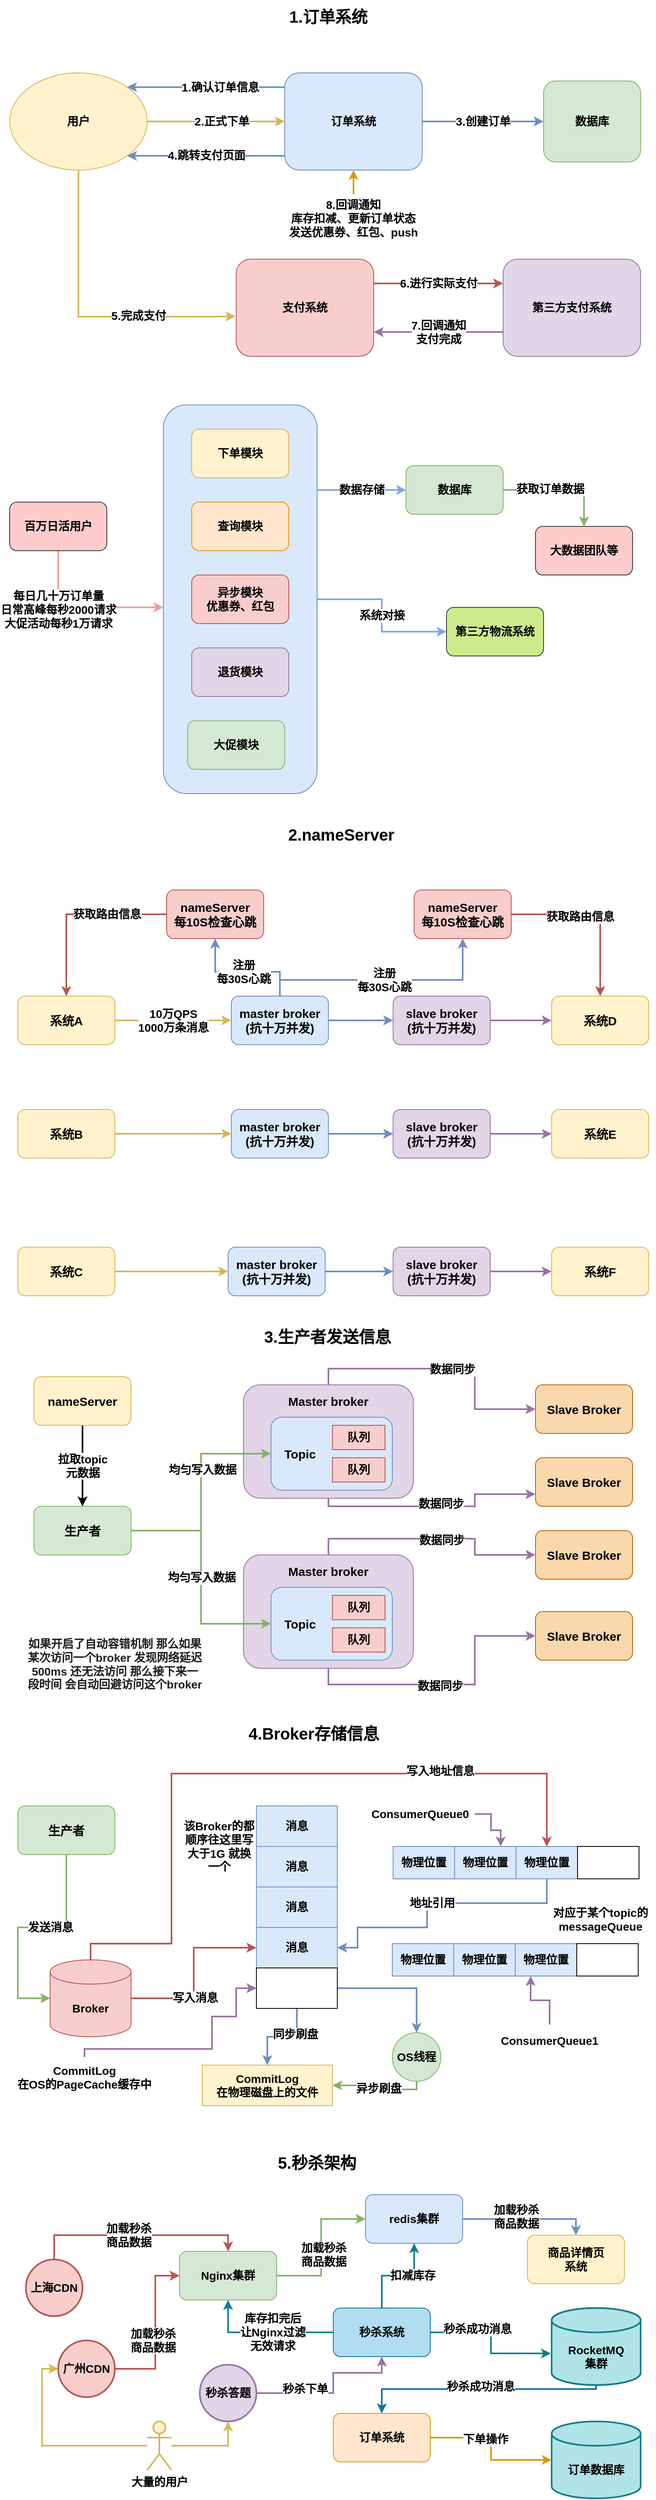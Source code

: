 <mxfile version="15.2.7" type="device" pages="3"><diagram id="Bj1-ZkOrJR1yYj6BG4Rs" name="订单系统(信息中间件)"><mxGraphModel dx="1024" dy="592" grid="1" gridSize="10" guides="1" tooltips="1" connect="1" arrows="1" fold="1" page="1" pageScale="1" pageWidth="827" pageHeight="1169" math="0" shadow="0"><root><mxCell id="0"/><mxCell id="1" parent="0"/><mxCell id="djf4DYqHyWZt90Cl4YtW-63" style="edgeStyle=orthogonalEdgeStyle;rounded=0;orthogonalLoop=1;jettySize=auto;html=1;entryX=0;entryY=0.5;entryDx=0;entryDy=0;strokeWidth=2;fillColor=#e1d5e7;strokeColor=#9673a6;" parent="1" source="djf4DYqHyWZt90Cl4YtW-49" target="djf4DYqHyWZt90Cl4YtW-59" edge="1"><mxGeometry relative="1" as="geometry"><Array as="points"><mxPoint x="414" y="1910"/><mxPoint x="595" y="1910"/><mxPoint x="595" y="1930"/></Array></mxGeometry></mxCell><mxCell id="djf4DYqHyWZt90Cl4YtW-70" value="&lt;b&gt;&lt;font style=&quot;font-size: 14px&quot;&gt;数据同步&lt;/font&gt;&lt;/b&gt;" style="edgeLabel;html=1;align=center;verticalAlign=middle;resizable=0;points=[];" parent="djf4DYqHyWZt90Cl4YtW-63" vertex="1" connectable="0"><mxGeometry x="0.078" y="-2" relative="1" as="geometry"><mxPoint as="offset"/></mxGeometry></mxCell><mxCell id="djf4DYqHyWZt90Cl4YtW-64" style="edgeStyle=orthogonalEdgeStyle;rounded=0;orthogonalLoop=1;jettySize=auto;html=1;entryX=0;entryY=0.5;entryDx=0;entryDy=0;strokeWidth=2;fillColor=#e1d5e7;strokeColor=#9673a6;" parent="1" source="djf4DYqHyWZt90Cl4YtW-49" target="djf4DYqHyWZt90Cl4YtW-60" edge="1"><mxGeometry relative="1" as="geometry"><Array as="points"><mxPoint x="414" y="2090"/><mxPoint x="595" y="2090"/><mxPoint x="595" y="2030"/></Array></mxGeometry></mxCell><mxCell id="djf4DYqHyWZt90Cl4YtW-71" value="&lt;b&gt;&lt;font style=&quot;font-size: 14px&quot;&gt;数据同步&lt;/font&gt;&lt;/b&gt;" style="edgeLabel;html=1;align=center;verticalAlign=middle;resizable=0;points=[];" parent="djf4DYqHyWZt90Cl4YtW-64" vertex="1" connectable="0"><mxGeometry x="-0.062" y="-2" relative="1" as="geometry"><mxPoint as="offset"/></mxGeometry></mxCell><mxCell id="djf4DYqHyWZt90Cl4YtW-49" value="&lt;b&gt;&lt;font style=&quot;font-size: 15px&quot;&gt;&lt;br&gt;&lt;/font&gt;&lt;/b&gt;" style="rounded=1;whiteSpace=wrap;html=1;fillColor=#e1d5e7;strokeColor=#9673a6;" parent="1" vertex="1"><mxGeometry x="309" y="1930" width="210" height="140" as="geometry"/></mxCell><mxCell id="djf4DYqHyWZt90Cl4YtW-65" style="edgeStyle=orthogonalEdgeStyle;rounded=0;orthogonalLoop=1;jettySize=auto;html=1;entryX=0;entryY=0.5;entryDx=0;entryDy=0;strokeWidth=2;fillColor=#e1d5e7;strokeColor=#9673a6;" parent="1" source="djf4DYqHyWZt90Cl4YtW-42" target="djf4DYqHyWZt90Cl4YtW-57" edge="1"><mxGeometry relative="1" as="geometry"><Array as="points"><mxPoint x="414" y="1700"/><mxPoint x="595" y="1700"/><mxPoint x="595" y="1750"/></Array></mxGeometry></mxCell><mxCell id="djf4DYqHyWZt90Cl4YtW-68" value="&lt;b&gt;&lt;font style=&quot;font-size: 14px&quot;&gt;数据同步&lt;/font&gt;&lt;/b&gt;" style="edgeLabel;html=1;align=center;verticalAlign=middle;resizable=0;points=[];" parent="djf4DYqHyWZt90Cl4YtW-65" vertex="1" connectable="0"><mxGeometry x="0.059" y="-1" relative="1" as="geometry"><mxPoint as="offset"/></mxGeometry></mxCell><mxCell id="djf4DYqHyWZt90Cl4YtW-66" style="edgeStyle=orthogonalEdgeStyle;rounded=0;orthogonalLoop=1;jettySize=auto;html=1;entryX=0;entryY=0.75;entryDx=0;entryDy=0;strokeWidth=2;fillColor=#e1d5e7;strokeColor=#9673a6;" parent="1" source="djf4DYqHyWZt90Cl4YtW-42" target="djf4DYqHyWZt90Cl4YtW-58" edge="1"><mxGeometry relative="1" as="geometry"><Array as="points"><mxPoint x="414" y="1870"/><mxPoint x="595" y="1870"/><mxPoint x="595" y="1855"/></Array></mxGeometry></mxCell><mxCell id="djf4DYqHyWZt90Cl4YtW-69" value="&lt;b&gt;&lt;font style=&quot;font-size: 14px&quot;&gt;数据同步&lt;/font&gt;&lt;/b&gt;" style="edgeLabel;html=1;align=center;verticalAlign=middle;resizable=0;points=[];" parent="djf4DYqHyWZt90Cl4YtW-66" vertex="1" connectable="0"><mxGeometry x="0.058" y="3" relative="1" as="geometry"><mxPoint as="offset"/></mxGeometry></mxCell><mxCell id="djf4DYqHyWZt90Cl4YtW-42" value="&lt;b&gt;&lt;font style=&quot;font-size: 15px&quot;&gt;&lt;br&gt;&lt;/font&gt;&lt;/b&gt;" style="rounded=1;whiteSpace=wrap;html=1;fillColor=#e1d5e7;strokeColor=#9673a6;" parent="1" vertex="1"><mxGeometry x="309" y="1720" width="210" height="140" as="geometry"/></mxCell><mxCell id="nq9ImsdBJpf6GgzJR47p-2" value="&lt;font size=&quot;1&quot;&gt;&lt;b style=&quot;font-size: 20px&quot;&gt;1.订单系统&lt;/b&gt;&lt;/font&gt;" style="text;html=1;strokeColor=none;fillColor=none;align=center;verticalAlign=middle;whiteSpace=wrap;rounded=0;" parent="1" vertex="1"><mxGeometry x="334" y="10" width="160" height="40" as="geometry"/></mxCell><mxCell id="nq9ImsdBJpf6GgzJR47p-8" value="&lt;font style=&quot;font-size: 14px&quot;&gt;&lt;b&gt;1.确认订单信息&lt;/b&gt;&lt;/font&gt;" style="edgeStyle=orthogonalEdgeStyle;rounded=0;orthogonalLoop=1;jettySize=auto;html=1;entryX=1;entryY=0;entryDx=0;entryDy=0;strokeWidth=2;fillColor=#dae8fc;strokeColor=#6c8ebf;" parent="1" source="nq9ImsdBJpf6GgzJR47p-3" target="nq9ImsdBJpf6GgzJR47p-5" edge="1"><mxGeometry x="-0.179" relative="1" as="geometry"><Array as="points"><mxPoint x="260" y="118"/></Array><mxPoint as="offset"/></mxGeometry></mxCell><mxCell id="nq9ImsdBJpf6GgzJR47p-12" value="&lt;font style=&quot;font-size: 14px&quot;&gt;&lt;b&gt;3.创建订单&lt;/b&gt;&lt;/font&gt;" style="edgeStyle=orthogonalEdgeStyle;rounded=0;orthogonalLoop=1;jettySize=auto;html=1;strokeWidth=2;fillColor=#dae8fc;strokeColor=#6c8ebf;" parent="1" source="nq9ImsdBJpf6GgzJR47p-3" target="nq9ImsdBJpf6GgzJR47p-11" edge="1"><mxGeometry relative="1" as="geometry"/></mxCell><mxCell id="nq9ImsdBJpf6GgzJR47p-13" value="&lt;b&gt;&lt;font style=&quot;font-size: 14px&quot;&gt;4.跳转支付页面&lt;/font&gt;&lt;/b&gt;" style="edgeStyle=orthogonalEdgeStyle;rounded=0;orthogonalLoop=1;jettySize=auto;html=1;entryX=1;entryY=1;entryDx=0;entryDy=0;strokeWidth=2;fillColor=#dae8fc;strokeColor=#6c8ebf;" parent="1" source="nq9ImsdBJpf6GgzJR47p-3" target="nq9ImsdBJpf6GgzJR47p-5" edge="1"><mxGeometry relative="1" as="geometry"><Array as="points"><mxPoint x="275" y="202"/></Array></mxGeometry></mxCell><mxCell id="nq9ImsdBJpf6GgzJR47p-3" value="&lt;b&gt;&lt;font style=&quot;font-size: 14px&quot;&gt;订单系统&lt;/font&gt;&lt;/b&gt;" style="rounded=1;whiteSpace=wrap;html=1;fillColor=#dae8fc;strokeColor=#6c8ebf;" parent="1" vertex="1"><mxGeometry x="360" y="100" width="170" height="120" as="geometry"/></mxCell><mxCell id="nq9ImsdBJpf6GgzJR47p-9" style="edgeStyle=orthogonalEdgeStyle;rounded=0;orthogonalLoop=1;jettySize=auto;html=1;entryX=0;entryY=0.5;entryDx=0;entryDy=0;strokeWidth=2;fillColor=#fff2cc;strokeColor=#d6b656;" parent="1" source="nq9ImsdBJpf6GgzJR47p-5" target="nq9ImsdBJpf6GgzJR47p-3" edge="1"><mxGeometry relative="1" as="geometry"/></mxCell><mxCell id="nq9ImsdBJpf6GgzJR47p-10" value="&lt;font style=&quot;font-size: 14px&quot;&gt;&lt;b&gt;2.正式下单&lt;/b&gt;&lt;/font&gt;" style="edgeLabel;html=1;align=center;verticalAlign=middle;resizable=0;points=[];" parent="nq9ImsdBJpf6GgzJR47p-9" vertex="1" connectable="0"><mxGeometry x="0.078" relative="1" as="geometry"><mxPoint as="offset"/></mxGeometry></mxCell><mxCell id="nq9ImsdBJpf6GgzJR47p-14" style="edgeStyle=orthogonalEdgeStyle;rounded=0;orthogonalLoop=1;jettySize=auto;html=1;entryX=-0.006;entryY=0.588;entryDx=0;entryDy=0;entryPerimeter=0;strokeWidth=2;fillColor=#fff2cc;strokeColor=#d6b656;" parent="1" source="nq9ImsdBJpf6GgzJR47p-5" target="nq9ImsdBJpf6GgzJR47p-6" edge="1"><mxGeometry relative="1" as="geometry"><Array as="points"><mxPoint x="105" y="401"/><mxPoint x="270" y="401"/></Array></mxGeometry></mxCell><mxCell id="nq9ImsdBJpf6GgzJR47p-15" value="&lt;b&gt;&lt;font style=&quot;font-size: 14px&quot;&gt;5.完成支付&lt;/font&gt;&lt;/b&gt;" style="edgeLabel;html=1;align=center;verticalAlign=middle;resizable=0;points=[];" parent="nq9ImsdBJpf6GgzJR47p-14" vertex="1" connectable="0"><mxGeometry x="0.358" y="1" relative="1" as="geometry"><mxPoint as="offset"/></mxGeometry></mxCell><mxCell id="nq9ImsdBJpf6GgzJR47p-5" value="&lt;font style=&quot;font-size: 14px&quot;&gt;&lt;b&gt;用户&lt;/b&gt;&lt;/font&gt;" style="ellipse;whiteSpace=wrap;html=1;fillColor=#fff2cc;strokeColor=#d6b656;" parent="1" vertex="1"><mxGeometry x="20" y="100" width="170" height="120" as="geometry"/></mxCell><mxCell id="nq9ImsdBJpf6GgzJR47p-16" value="&lt;font style=&quot;font-size: 14px&quot;&gt;&lt;b&gt;6.进行实际支付&lt;/b&gt;&lt;/font&gt;" style="edgeStyle=orthogonalEdgeStyle;rounded=0;orthogonalLoop=1;jettySize=auto;html=1;strokeWidth=2;exitX=1;exitY=0.25;exitDx=0;exitDy=0;fillColor=#f8cecc;strokeColor=#b85450;" parent="1" source="nq9ImsdBJpf6GgzJR47p-6" target="nq9ImsdBJpf6GgzJR47p-7" edge="1"><mxGeometry relative="1" as="geometry"><Array as="points"><mxPoint x="560" y="360"/><mxPoint x="560" y="360"/></Array></mxGeometry></mxCell><mxCell id="nq9ImsdBJpf6GgzJR47p-6" value="&lt;b&gt;&lt;font style=&quot;font-size: 14px&quot;&gt;支付系统&lt;/font&gt;&lt;/b&gt;" style="rounded=1;whiteSpace=wrap;html=1;fillColor=#f8cecc;strokeColor=#b85450;" parent="1" vertex="1"><mxGeometry x="300" y="330" width="170" height="120" as="geometry"/></mxCell><mxCell id="nq9ImsdBJpf6GgzJR47p-17" value="&lt;font style=&quot;font-size: 14px&quot;&gt;&lt;b&gt;7.回调通知&lt;br&gt;支付完成&lt;/b&gt;&lt;/font&gt;" style="edgeStyle=orthogonalEdgeStyle;rounded=0;orthogonalLoop=1;jettySize=auto;html=1;entryX=1;entryY=0.75;entryDx=0;entryDy=0;strokeWidth=2;fillColor=#e1d5e7;strokeColor=#9673a6;" parent="1" source="nq9ImsdBJpf6GgzJR47p-7" target="nq9ImsdBJpf6GgzJR47p-6" edge="1"><mxGeometry relative="1" as="geometry"><Array as="points"><mxPoint x="610" y="420"/><mxPoint x="610" y="420"/></Array></mxGeometry></mxCell><mxCell id="nq9ImsdBJpf6GgzJR47p-7" value="&lt;b&gt;&lt;font style=&quot;font-size: 14px&quot;&gt;第三方支付系统&lt;/font&gt;&lt;/b&gt;" style="rounded=1;whiteSpace=wrap;html=1;fillColor=#e1d5e7;strokeColor=#9673a6;" parent="1" vertex="1"><mxGeometry x="630" y="330" width="170" height="120" as="geometry"/></mxCell><mxCell id="nq9ImsdBJpf6GgzJR47p-11" value="&lt;b&gt;&lt;font style=&quot;font-size: 14px&quot;&gt;数据库&lt;/font&gt;&lt;/b&gt;" style="rounded=1;whiteSpace=wrap;html=1;fillColor=#d5e8d4;strokeColor=#82b366;" parent="1" vertex="1"><mxGeometry x="680" y="110" width="120" height="100" as="geometry"/></mxCell><mxCell id="nq9ImsdBJpf6GgzJR47p-19" style="edgeStyle=orthogonalEdgeStyle;rounded=0;orthogonalLoop=1;jettySize=auto;html=1;strokeWidth=2;fillColor=#ffe6cc;strokeColor=#d79b00;" parent="1" source="nq9ImsdBJpf6GgzJR47p-18" target="nq9ImsdBJpf6GgzJR47p-3" edge="1"><mxGeometry relative="1" as="geometry"><Array as="points"><mxPoint x="445" y="290"/></Array></mxGeometry></mxCell><mxCell id="nq9ImsdBJpf6GgzJR47p-18" value="&lt;font style=&quot;font-size: 14px&quot;&gt;&lt;b&gt;8.回调通知&lt;br&gt;库存扣减、更新订单状态&lt;br&gt;发送优惠券、红包、push&lt;/b&gt;&lt;/font&gt;" style="text;html=1;strokeColor=none;fillColor=none;align=center;verticalAlign=middle;whiteSpace=wrap;rounded=0;" parent="1" vertex="1"><mxGeometry x="345" y="250" width="200" height="60" as="geometry"/></mxCell><mxCell id="nq9ImsdBJpf6GgzJR47p-31" value="&lt;font style=&quot;font-size: 14px&quot;&gt;&lt;b&gt;系统对接&lt;/b&gt;&lt;/font&gt;" style="edgeStyle=orthogonalEdgeStyle;rounded=0;orthogonalLoop=1;jettySize=auto;html=1;entryX=0;entryY=0.5;entryDx=0;entryDy=0;strokeWidth=2;fillColor=#cce5ff;strokeColor=#7EA6E0;" parent="1" source="nq9ImsdBJpf6GgzJR47p-21" target="nq9ImsdBJpf6GgzJR47p-23" edge="1"><mxGeometry relative="1" as="geometry"/></mxCell><mxCell id="nq9ImsdBJpf6GgzJR47p-32" value="&lt;font style=&quot;font-size: 14px&quot;&gt;&lt;b&gt;数据存储&lt;/b&gt;&lt;/font&gt;" style="edgeStyle=orthogonalEdgeStyle;rounded=0;orthogonalLoop=1;jettySize=auto;html=1;entryX=0;entryY=0.5;entryDx=0;entryDy=0;strokeWidth=2;fillColor=#cce5ff;strokeColor=#7EA6E0;" parent="1" source="nq9ImsdBJpf6GgzJR47p-21" target="nq9ImsdBJpf6GgzJR47p-24" edge="1"><mxGeometry relative="1" as="geometry"><Array as="points"><mxPoint x="440" y="615"/><mxPoint x="440" y="615"/></Array></mxGeometry></mxCell><mxCell id="nq9ImsdBJpf6GgzJR47p-21" value="" style="rounded=1;whiteSpace=wrap;html=1;fillColor=#dae8fc;strokeColor=#6c8ebf;" parent="1" vertex="1"><mxGeometry x="210" y="510" width="190" height="480" as="geometry"/></mxCell><mxCell id="nq9ImsdBJpf6GgzJR47p-29" style="edgeStyle=orthogonalEdgeStyle;rounded=0;orthogonalLoop=1;jettySize=auto;html=1;strokeWidth=2;fillColor=#ffcccc;strokeColor=#F19C99;" parent="1" source="nq9ImsdBJpf6GgzJR47p-22" edge="1"><mxGeometry relative="1" as="geometry"><mxPoint x="210" y="760" as="targetPoint"/><Array as="points"><mxPoint x="80" y="760"/><mxPoint x="210" y="760"/></Array></mxGeometry></mxCell><mxCell id="nq9ImsdBJpf6GgzJR47p-36" value="&lt;b style=&quot;font-size: 14px&quot;&gt;每日几十万订单量&lt;br&gt;日常高峰每秒2000请求&lt;br&gt;大促活动每秒1万请求&lt;/b&gt;" style="edgeLabel;html=1;align=center;verticalAlign=middle;resizable=0;points=[];" parent="nq9ImsdBJpf6GgzJR47p-29" vertex="1" connectable="0"><mxGeometry x="0.073" y="-3" relative="1" as="geometry"><mxPoint x="-37.5" as="offset"/></mxGeometry></mxCell><mxCell id="nq9ImsdBJpf6GgzJR47p-22" value="&lt;font style=&quot;font-size: 14px&quot;&gt;&lt;b&gt;百万日活用户&lt;/b&gt;&lt;/font&gt;" style="rounded=1;whiteSpace=wrap;html=1;fillColor=#ffcccc;strokeColor=#36393d;" parent="1" vertex="1"><mxGeometry x="20" y="630" width="120" height="60" as="geometry"/></mxCell><mxCell id="nq9ImsdBJpf6GgzJR47p-23" value="&lt;font style=&quot;font-size: 14px&quot;&gt;&lt;b&gt;第三方物流系统&lt;/b&gt;&lt;/font&gt;" style="rounded=1;whiteSpace=wrap;html=1;fillColor=#cdeb8b;strokeColor=#36393d;" parent="1" vertex="1"><mxGeometry x="560" y="760" width="120" height="60" as="geometry"/></mxCell><mxCell id="nq9ImsdBJpf6GgzJR47p-34" style="edgeStyle=orthogonalEdgeStyle;rounded=0;orthogonalLoop=1;jettySize=auto;html=1;entryX=0.5;entryY=0;entryDx=0;entryDy=0;strokeWidth=2;fillColor=#d5e8d4;strokeColor=#82b366;" parent="1" source="nq9ImsdBJpf6GgzJR47p-24" target="nq9ImsdBJpf6GgzJR47p-33" edge="1"><mxGeometry relative="1" as="geometry"/></mxCell><mxCell id="nq9ImsdBJpf6GgzJR47p-35" value="&lt;font style=&quot;font-size: 14px&quot;&gt;&lt;b&gt;获取订单数据&lt;/b&gt;&lt;/font&gt;" style="edgeLabel;html=1;align=center;verticalAlign=middle;resizable=0;points=[];" parent="nq9ImsdBJpf6GgzJR47p-34" vertex="1" connectable="0"><mxGeometry x="-0.198" y="1" relative="1" as="geometry"><mxPoint as="offset"/></mxGeometry></mxCell><mxCell id="nq9ImsdBJpf6GgzJR47p-24" value="&lt;font style=&quot;font-size: 14px&quot;&gt;&lt;b&gt;数据库&lt;/b&gt;&lt;/font&gt;" style="rounded=1;whiteSpace=wrap;html=1;fillColor=#d5e8d4;strokeColor=#82b366;" parent="1" vertex="1"><mxGeometry x="510" y="585" width="120" height="60" as="geometry"/></mxCell><mxCell id="nq9ImsdBJpf6GgzJR47p-25" value="&lt;font style=&quot;font-size: 14px&quot;&gt;&lt;b&gt;下单模块&lt;/b&gt;&lt;/font&gt;" style="rounded=1;whiteSpace=wrap;html=1;fillColor=#fff2cc;strokeColor=#d6b656;" parent="1" vertex="1"><mxGeometry x="245" y="540" width="120" height="60" as="geometry"/></mxCell><mxCell id="nq9ImsdBJpf6GgzJR47p-26" value="&lt;font style=&quot;font-size: 14px&quot;&gt;&lt;b&gt;查询模块&lt;/b&gt;&lt;/font&gt;" style="rounded=1;whiteSpace=wrap;html=1;fillColor=#ffe6cc;strokeColor=#d79b00;" parent="1" vertex="1"><mxGeometry x="245" y="630" width="120" height="60" as="geometry"/></mxCell><mxCell id="nq9ImsdBJpf6GgzJR47p-27" value="&lt;font style=&quot;font-size: 14px&quot;&gt;&lt;b&gt;异步模块&lt;br&gt;优惠券、红包&lt;br&gt;&lt;/b&gt;&lt;/font&gt;" style="rounded=1;whiteSpace=wrap;html=1;fillColor=#f8cecc;strokeColor=#b85450;" parent="1" vertex="1"><mxGeometry x="245" y="720" width="120" height="60" as="geometry"/></mxCell><mxCell id="nq9ImsdBJpf6GgzJR47p-28" value="&lt;font style=&quot;font-size: 14px&quot;&gt;&lt;b&gt;退货模块&lt;/b&gt;&lt;/font&gt;" style="rounded=1;whiteSpace=wrap;html=1;fillColor=#e1d5e7;strokeColor=#9673a6;" parent="1" vertex="1"><mxGeometry x="245" y="810" width="120" height="60" as="geometry"/></mxCell><mxCell id="nq9ImsdBJpf6GgzJR47p-30" value="&lt;font style=&quot;font-size: 14px&quot;&gt;&lt;b&gt;大促模块&lt;/b&gt;&lt;/font&gt;" style="rounded=1;whiteSpace=wrap;html=1;fillColor=#d5e8d4;strokeColor=#82b366;" parent="1" vertex="1"><mxGeometry x="240" y="900" width="120" height="60" as="geometry"/></mxCell><mxCell id="nq9ImsdBJpf6GgzJR47p-33" value="&lt;font style=&quot;font-size: 14px&quot;&gt;&lt;b&gt;大数据团队等&lt;/b&gt;&lt;/font&gt;" style="rounded=1;whiteSpace=wrap;html=1;fillColor=#ffcccc;strokeColor=#36393d;" parent="1" vertex="1"><mxGeometry x="670" y="660" width="120" height="60" as="geometry"/></mxCell><mxCell id="1MyYw7mLmKuO9oToyc_O-1" value="&lt;b&gt;&lt;font style=&quot;font-size: 20px&quot;&gt;2.nameServer&lt;/font&gt;&lt;/b&gt;" style="text;html=1;strokeColor=none;fillColor=none;align=center;verticalAlign=middle;whiteSpace=wrap;rounded=0;" parent="1" vertex="1"><mxGeometry x="350" y="1020" width="160" height="40" as="geometry"/></mxCell><mxCell id="1MyYw7mLmKuO9oToyc_O-31" value="&lt;b&gt;&lt;font style=&quot;font-size: 14px&quot;&gt;获取路由信息&lt;/font&gt;&lt;/b&gt;" style="edgeStyle=orthogonalEdgeStyle;rounded=0;orthogonalLoop=1;jettySize=auto;html=1;entryX=0.5;entryY=0;entryDx=0;entryDy=0;strokeWidth=2;fillColor=#f8cecc;strokeColor=#b85450;" parent="1" source="1MyYw7mLmKuO9oToyc_O-2" target="1MyYw7mLmKuO9oToyc_O-4" edge="1"><mxGeometry x="-0.342" relative="1" as="geometry"><mxPoint as="offset"/></mxGeometry></mxCell><mxCell id="1MyYw7mLmKuO9oToyc_O-2" value="&lt;b&gt;&lt;font style=&quot;font-size: 15px&quot;&gt;nameServer&lt;br&gt;每10S检查心跳&lt;br&gt;&lt;/font&gt;&lt;/b&gt;" style="rounded=1;whiteSpace=wrap;html=1;fillColor=#f8cecc;strokeColor=#b85450;" parent="1" vertex="1"><mxGeometry x="214" y="1109" width="120" height="60" as="geometry"/></mxCell><mxCell id="1MyYw7mLmKuO9oToyc_O-30" style="edgeStyle=orthogonalEdgeStyle;rounded=0;orthogonalLoop=1;jettySize=auto;html=1;exitX=1;exitY=0.5;exitDx=0;exitDy=0;entryX=0.5;entryY=0;entryDx=0;entryDy=0;strokeWidth=2;fillColor=#f8cecc;strokeColor=#b85450;" parent="1" source="1MyYw7mLmKuO9oToyc_O-3" target="1MyYw7mLmKuO9oToyc_O-6" edge="1"><mxGeometry relative="1" as="geometry"/></mxCell><mxCell id="1MyYw7mLmKuO9oToyc_O-33" value="&lt;b&gt;&lt;font style=&quot;font-size: 14px&quot;&gt;获取路由信息&lt;/font&gt;&lt;/b&gt;" style="edgeLabel;html=1;align=center;verticalAlign=middle;resizable=0;points=[];" parent="1MyYw7mLmKuO9oToyc_O-30" vertex="1" connectable="0"><mxGeometry x="-0.198" y="-3" relative="1" as="geometry"><mxPoint as="offset"/></mxGeometry></mxCell><mxCell id="1MyYw7mLmKuO9oToyc_O-3" value="&lt;b&gt;&lt;font style=&quot;font-size: 15px&quot;&gt;nameServer&lt;br&gt;每10S检查心跳&lt;br&gt;&lt;/font&gt;&lt;/b&gt;" style="rounded=1;whiteSpace=wrap;html=1;fillColor=#f8cecc;strokeColor=#b85450;" parent="1" vertex="1"><mxGeometry x="520" y="1109" width="120" height="60" as="geometry"/></mxCell><mxCell id="1MyYw7mLmKuO9oToyc_O-19" value="&lt;b style=&quot;font-size: 14px&quot;&gt;10万QPS&lt;br&gt;1000万条消息&lt;/b&gt;" style="edgeStyle=orthogonalEdgeStyle;rounded=0;orthogonalLoop=1;jettySize=auto;html=1;entryX=0;entryY=0.5;entryDx=0;entryDy=0;strokeWidth=2;fillColor=#fff2cc;strokeColor=#d6b656;" parent="1" source="1MyYw7mLmKuO9oToyc_O-4" target="1MyYw7mLmKuO9oToyc_O-5" edge="1"><mxGeometry relative="1" as="geometry"><Array as="points"><mxPoint x="200" y="1270"/><mxPoint x="200" y="1270"/></Array></mxGeometry></mxCell><mxCell id="1MyYw7mLmKuO9oToyc_O-4" value="&lt;b&gt;&lt;font style=&quot;font-size: 15px&quot;&gt;系统A&lt;/font&gt;&lt;/b&gt;" style="rounded=1;whiteSpace=wrap;html=1;fillColor=#fff2cc;strokeColor=#d6b656;" parent="1" vertex="1"><mxGeometry x="30" y="1240" width="120" height="60" as="geometry"/></mxCell><mxCell id="1MyYw7mLmKuO9oToyc_O-22" style="edgeStyle=orthogonalEdgeStyle;rounded=0;orthogonalLoop=1;jettySize=auto;html=1;entryX=0;entryY=0.5;entryDx=0;entryDy=0;strokeWidth=2;fillColor=#dae8fc;strokeColor=#6c8ebf;" parent="1" source="1MyYw7mLmKuO9oToyc_O-5" target="1MyYw7mLmKuO9oToyc_O-8" edge="1"><mxGeometry relative="1" as="geometry"/></mxCell><mxCell id="1MyYw7mLmKuO9oToyc_O-28" value="&lt;b&gt;&lt;font style=&quot;font-size: 14px&quot;&gt;注册&lt;br&gt;每30S心跳&lt;br&gt;&lt;/font&gt;&lt;/b&gt;" style="edgeStyle=orthogonalEdgeStyle;rounded=0;orthogonalLoop=1;jettySize=auto;html=1;strokeWidth=2;fillColor=#dae8fc;strokeColor=#6c8ebf;" parent="1" source="1MyYw7mLmKuO9oToyc_O-5" target="1MyYw7mLmKuO9oToyc_O-2" edge="1"><mxGeometry relative="1" as="geometry"><Array as="points"><mxPoint x="354" y="1210"/><mxPoint x="274" y="1210"/></Array></mxGeometry></mxCell><mxCell id="1MyYw7mLmKuO9oToyc_O-29" value="&lt;b&gt;&lt;font style=&quot;font-size: 14px&quot;&gt;注册&lt;br&gt;每30S心跳&lt;br&gt;&lt;/font&gt;&lt;/b&gt;" style="edgeStyle=orthogonalEdgeStyle;rounded=0;orthogonalLoop=1;jettySize=auto;html=1;entryX=0.5;entryY=1;entryDx=0;entryDy=0;strokeWidth=2;fillColor=#dae8fc;strokeColor=#6c8ebf;exitX=0.5;exitY=0;exitDx=0;exitDy=0;" parent="1" source="1MyYw7mLmKuO9oToyc_O-5" target="1MyYw7mLmKuO9oToyc_O-3" edge="1"><mxGeometry relative="1" as="geometry"><Array as="points"><mxPoint x="354" y="1220"/><mxPoint x="580" y="1220"/></Array></mxGeometry></mxCell><mxCell id="1MyYw7mLmKuO9oToyc_O-5" value="&lt;b&gt;&lt;font style=&quot;font-size: 15px&quot;&gt;master broker&lt;br&gt;(抗十万并发)&lt;br&gt;&lt;/font&gt;&lt;/b&gt;" style="rounded=1;whiteSpace=wrap;html=1;fillColor=#dae8fc;strokeColor=#6c8ebf;" parent="1" vertex="1"><mxGeometry x="294" y="1240" width="120" height="60" as="geometry"/></mxCell><mxCell id="1MyYw7mLmKuO9oToyc_O-6" value="&lt;b&gt;&lt;font style=&quot;font-size: 15px&quot;&gt;系统D&lt;/font&gt;&lt;/b&gt;" style="rounded=1;whiteSpace=wrap;html=1;fillColor=#fff2cc;strokeColor=#d6b656;" parent="1" vertex="1"><mxGeometry x="690" y="1240" width="120" height="60" as="geometry"/></mxCell><mxCell id="1MyYw7mLmKuO9oToyc_O-25" style="edgeStyle=orthogonalEdgeStyle;rounded=0;orthogonalLoop=1;jettySize=auto;html=1;entryX=0;entryY=0.5;entryDx=0;entryDy=0;strokeWidth=2;fillColor=#e1d5e7;strokeColor=#9673a6;" parent="1" source="1MyYw7mLmKuO9oToyc_O-8" target="1MyYw7mLmKuO9oToyc_O-6" edge="1"><mxGeometry relative="1" as="geometry"/></mxCell><mxCell id="1MyYw7mLmKuO9oToyc_O-8" value="&lt;b&gt;&lt;font style=&quot;font-size: 15px&quot;&gt;slave broker&lt;br&gt;(抗十万并发)&lt;br&gt;&lt;/font&gt;&lt;/b&gt;" style="rounded=1;whiteSpace=wrap;html=1;fillColor=#e1d5e7;strokeColor=#9673a6;" parent="1" vertex="1"><mxGeometry x="494" y="1240" width="120" height="60" as="geometry"/></mxCell><mxCell id="1MyYw7mLmKuO9oToyc_O-20" style="edgeStyle=orthogonalEdgeStyle;rounded=0;orthogonalLoop=1;jettySize=auto;html=1;strokeWidth=2;fillColor=#fff2cc;strokeColor=#d6b656;" parent="1" source="1MyYw7mLmKuO9oToyc_O-9" target="1MyYw7mLmKuO9oToyc_O-11" edge="1"><mxGeometry relative="1" as="geometry"/></mxCell><mxCell id="1MyYw7mLmKuO9oToyc_O-9" value="&lt;b&gt;&lt;font style=&quot;font-size: 15px&quot;&gt;系统B&lt;/font&gt;&lt;/b&gt;" style="rounded=1;whiteSpace=wrap;html=1;fillColor=#fff2cc;strokeColor=#d6b656;" parent="1" vertex="1"><mxGeometry x="30" y="1380" width="120" height="60" as="geometry"/></mxCell><mxCell id="1MyYw7mLmKuO9oToyc_O-21" style="edgeStyle=orthogonalEdgeStyle;rounded=0;orthogonalLoop=1;jettySize=auto;html=1;entryX=0;entryY=0.5;entryDx=0;entryDy=0;strokeWidth=2;fillColor=#fff2cc;strokeColor=#d6b656;" parent="1" source="1MyYw7mLmKuO9oToyc_O-10" target="1MyYw7mLmKuO9oToyc_O-12" edge="1"><mxGeometry relative="1" as="geometry"/></mxCell><mxCell id="1MyYw7mLmKuO9oToyc_O-10" value="&lt;b&gt;&lt;font style=&quot;font-size: 15px&quot;&gt;系统C&lt;/font&gt;&lt;/b&gt;" style="rounded=1;whiteSpace=wrap;html=1;fillColor=#fff2cc;strokeColor=#d6b656;" parent="1" vertex="1"><mxGeometry x="30" y="1550" width="120" height="60" as="geometry"/></mxCell><mxCell id="1MyYw7mLmKuO9oToyc_O-23" style="edgeStyle=orthogonalEdgeStyle;rounded=0;orthogonalLoop=1;jettySize=auto;html=1;entryX=0;entryY=0.5;entryDx=0;entryDy=0;strokeWidth=2;fillColor=#dae8fc;strokeColor=#6c8ebf;" parent="1" source="1MyYw7mLmKuO9oToyc_O-11" target="1MyYw7mLmKuO9oToyc_O-13" edge="1"><mxGeometry relative="1" as="geometry"/></mxCell><mxCell id="1MyYw7mLmKuO9oToyc_O-11" value="&lt;b&gt;&lt;font style=&quot;font-size: 15px&quot;&gt;master broker&lt;br&gt;(抗十万并发)&lt;br&gt;&lt;/font&gt;&lt;/b&gt;" style="rounded=1;whiteSpace=wrap;html=1;fillColor=#dae8fc;strokeColor=#6c8ebf;" parent="1" vertex="1"><mxGeometry x="294" y="1380" width="120" height="60" as="geometry"/></mxCell><mxCell id="1MyYw7mLmKuO9oToyc_O-24" style="edgeStyle=orthogonalEdgeStyle;rounded=0;orthogonalLoop=1;jettySize=auto;html=1;entryX=0;entryY=0.5;entryDx=0;entryDy=0;strokeWidth=2;fillColor=#dae8fc;strokeColor=#6c8ebf;" parent="1" source="1MyYw7mLmKuO9oToyc_O-12" target="1MyYw7mLmKuO9oToyc_O-14" edge="1"><mxGeometry relative="1" as="geometry"/></mxCell><mxCell id="1MyYw7mLmKuO9oToyc_O-12" value="&lt;b&gt;&lt;font style=&quot;font-size: 15px&quot;&gt;master broker&lt;br&gt;(抗十万并发)&lt;br&gt;&lt;/font&gt;&lt;/b&gt;" style="rounded=1;whiteSpace=wrap;html=1;fillColor=#dae8fc;strokeColor=#6c8ebf;" parent="1" vertex="1"><mxGeometry x="290" y="1550" width="120" height="60" as="geometry"/></mxCell><mxCell id="1MyYw7mLmKuO9oToyc_O-26" style="edgeStyle=orthogonalEdgeStyle;rounded=0;orthogonalLoop=1;jettySize=auto;html=1;strokeWidth=2;fillColor=#e1d5e7;strokeColor=#9673a6;" parent="1" source="1MyYw7mLmKuO9oToyc_O-13" target="1MyYw7mLmKuO9oToyc_O-17" edge="1"><mxGeometry relative="1" as="geometry"/></mxCell><mxCell id="1MyYw7mLmKuO9oToyc_O-13" value="&lt;b&gt;&lt;font style=&quot;font-size: 15px&quot;&gt;slave broker&lt;br&gt;(抗十万并发)&lt;br&gt;&lt;/font&gt;&lt;/b&gt;" style="rounded=1;whiteSpace=wrap;html=1;fillColor=#e1d5e7;strokeColor=#9673a6;" parent="1" vertex="1"><mxGeometry x="494" y="1380" width="120" height="60" as="geometry"/></mxCell><mxCell id="1MyYw7mLmKuO9oToyc_O-27" style="edgeStyle=orthogonalEdgeStyle;rounded=0;orthogonalLoop=1;jettySize=auto;html=1;entryX=0;entryY=0.5;entryDx=0;entryDy=0;strokeWidth=2;fillColor=#e1d5e7;strokeColor=#9673a6;" parent="1" source="1MyYw7mLmKuO9oToyc_O-14" target="1MyYw7mLmKuO9oToyc_O-18" edge="1"><mxGeometry relative="1" as="geometry"/></mxCell><mxCell id="1MyYw7mLmKuO9oToyc_O-14" value="&lt;b&gt;&lt;font style=&quot;font-size: 15px&quot;&gt;slave broker&lt;br&gt;(抗十万并发)&lt;br&gt;&lt;/font&gt;&lt;/b&gt;" style="rounded=1;whiteSpace=wrap;html=1;fillColor=#e1d5e7;strokeColor=#9673a6;" parent="1" vertex="1"><mxGeometry x="494" y="1550" width="120" height="60" as="geometry"/></mxCell><mxCell id="1MyYw7mLmKuO9oToyc_O-17" value="&lt;b&gt;&lt;font style=&quot;font-size: 15px&quot;&gt;系统E&lt;/font&gt;&lt;/b&gt;" style="rounded=1;whiteSpace=wrap;html=1;fillColor=#fff2cc;strokeColor=#d6b656;" parent="1" vertex="1"><mxGeometry x="690" y="1380" width="120" height="60" as="geometry"/></mxCell><mxCell id="1MyYw7mLmKuO9oToyc_O-18" value="&lt;b&gt;&lt;font style=&quot;font-size: 15px&quot;&gt;系统F&lt;/font&gt;&lt;/b&gt;" style="rounded=1;whiteSpace=wrap;html=1;fillColor=#fff2cc;strokeColor=#d6b656;" parent="1" vertex="1"><mxGeometry x="690" y="1550" width="120" height="60" as="geometry"/></mxCell><mxCell id="djf4DYqHyWZt90Cl4YtW-1" style="edgeStyle=orthogonalEdgeStyle;rounded=0;orthogonalLoop=1;jettySize=auto;html=1;entryX=0;entryY=0.5;entryDx=0;entryDy=0;strokeWidth=2;fillColor=#d5e8d4;strokeColor=#82b366;" parent="1" source="djf4DYqHyWZt90Cl4YtW-3" target="djf4DYqHyWZt90Cl4YtW-6" edge="1"><mxGeometry relative="1" as="geometry"/></mxCell><mxCell id="djf4DYqHyWZt90Cl4YtW-2" value="&lt;b style=&quot;font-size: 14px&quot;&gt;加载秒杀&lt;br&gt;商品数据&lt;/b&gt;" style="edgeLabel;html=1;align=center;verticalAlign=middle;resizable=0;points=[];" parent="djf4DYqHyWZt90Cl4YtW-1" vertex="1" connectable="0"><mxGeometry x="-0.1" y="-3" relative="1" as="geometry"><mxPoint as="offset"/></mxGeometry></mxCell><mxCell id="djf4DYqHyWZt90Cl4YtW-3" value="&lt;b&gt;&lt;font style=&quot;font-size: 14px&quot;&gt;Nginx集群&lt;/font&gt;&lt;/b&gt;" style="rounded=1;whiteSpace=wrap;html=1;fillColor=#d5e8d4;strokeColor=#82b366;" parent="1" vertex="1"><mxGeometry x="230" y="2790" width="120" height="60" as="geometry"/></mxCell><mxCell id="djf4DYqHyWZt90Cl4YtW-4" style="edgeStyle=orthogonalEdgeStyle;rounded=0;orthogonalLoop=1;jettySize=auto;html=1;entryX=0.5;entryY=0;entryDx=0;entryDy=0;strokeWidth=2;fillColor=#dae8fc;strokeColor=#6c8ebf;" parent="1" source="djf4DYqHyWZt90Cl4YtW-6" target="djf4DYqHyWZt90Cl4YtW-7" edge="1"><mxGeometry relative="1" as="geometry"/></mxCell><mxCell id="djf4DYqHyWZt90Cl4YtW-5" value="&lt;b style=&quot;font-size: 14px&quot;&gt;加载秒杀&lt;br&gt;商品数据&lt;/b&gt;" style="edgeLabel;html=1;align=center;verticalAlign=middle;resizable=0;points=[];" parent="djf4DYqHyWZt90Cl4YtW-4" vertex="1" connectable="0"><mxGeometry x="-0.175" y="3" relative="1" as="geometry"><mxPoint as="offset"/></mxGeometry></mxCell><mxCell id="djf4DYqHyWZt90Cl4YtW-6" value="&lt;b&gt;&lt;font style=&quot;font-size: 14px&quot;&gt;redis集群&lt;/font&gt;&lt;/b&gt;" style="rounded=1;whiteSpace=wrap;html=1;fillColor=#dae8fc;strokeColor=#6c8ebf;" parent="1" vertex="1"><mxGeometry x="460" y="2720" width="120" height="60" as="geometry"/></mxCell><mxCell id="djf4DYqHyWZt90Cl4YtW-7" value="&lt;b style=&quot;font-size: 14px&quot;&gt;商品详情页&lt;br&gt;系统&lt;/b&gt;" style="rounded=1;whiteSpace=wrap;html=1;fillColor=#fff2cc;strokeColor=#d6b656;" parent="1" vertex="1"><mxGeometry x="660" y="2770" width="120" height="60" as="geometry"/></mxCell><mxCell id="djf4DYqHyWZt90Cl4YtW-8" style="edgeStyle=orthogonalEdgeStyle;rounded=0;orthogonalLoop=1;jettySize=auto;html=1;entryX=0;entryY=0.5;entryDx=0;entryDy=0;strokeWidth=2;fillColor=#fff2cc;strokeColor=#d6b656;" parent="1" source="djf4DYqHyWZt90Cl4YtW-10" target="djf4DYqHyWZt90Cl4YtW-13" edge="1"><mxGeometry relative="1" as="geometry"/></mxCell><mxCell id="djf4DYqHyWZt90Cl4YtW-9" style="edgeStyle=orthogonalEdgeStyle;rounded=0;orthogonalLoop=1;jettySize=auto;html=1;entryX=0.5;entryY=1;entryDx=0;entryDy=0;strokeWidth=2;fillColor=#fff2cc;strokeColor=#d6b656;" parent="1" source="djf4DYqHyWZt90Cl4YtW-10" target="djf4DYqHyWZt90Cl4YtW-34" edge="1"><mxGeometry relative="1" as="geometry"/></mxCell><mxCell id="djf4DYqHyWZt90Cl4YtW-10" value="&lt;b&gt;&lt;font style=&quot;font-size: 14px&quot;&gt;大量的用户&lt;/font&gt;&lt;/b&gt;" style="shape=umlActor;verticalLabelPosition=bottom;verticalAlign=top;html=1;outlineConnect=0;strokeWidth=2;fillColor=#fff2cc;strokeColor=#d6b656;" parent="1" vertex="1"><mxGeometry x="190" y="3000" width="30" height="60" as="geometry"/></mxCell><mxCell id="djf4DYqHyWZt90Cl4YtW-11" style="edgeStyle=orthogonalEdgeStyle;rounded=0;orthogonalLoop=1;jettySize=auto;html=1;strokeWidth=2;fillColor=#f8cecc;strokeColor=#b85450;" parent="1" source="djf4DYqHyWZt90Cl4YtW-13" edge="1"><mxGeometry relative="1" as="geometry"><mxPoint x="230" y="2820" as="targetPoint"/><Array as="points"><mxPoint x="200" y="2935"/><mxPoint x="200" y="2820"/></Array></mxGeometry></mxCell><mxCell id="djf4DYqHyWZt90Cl4YtW-12" value="&lt;b style=&quot;font-size: 14px&quot;&gt;加载秒杀&lt;br&gt;商品数据&lt;/b&gt;" style="edgeLabel;html=1;align=center;verticalAlign=middle;resizable=0;points=[];" parent="djf4DYqHyWZt90Cl4YtW-11" vertex="1" connectable="0"><mxGeometry x="-0.128" y="3" relative="1" as="geometry"><mxPoint as="offset"/></mxGeometry></mxCell><mxCell id="djf4DYqHyWZt90Cl4YtW-13" value="&lt;b&gt;&lt;font style=&quot;font-size: 14px&quot;&gt;广州CDN&lt;/font&gt;&lt;/b&gt;" style="ellipse;whiteSpace=wrap;html=1;aspect=fixed;strokeWidth=2;fillColor=#f8cecc;strokeColor=#b85450;" parent="1" vertex="1"><mxGeometry x="80" y="2900" width="70" height="70" as="geometry"/></mxCell><mxCell id="djf4DYqHyWZt90Cl4YtW-14" style="edgeStyle=orthogonalEdgeStyle;rounded=0;orthogonalLoop=1;jettySize=auto;html=1;entryX=0.5;entryY=0;entryDx=0;entryDy=0;strokeWidth=2;fillColor=#f8cecc;strokeColor=#b85450;" parent="1" source="djf4DYqHyWZt90Cl4YtW-16" target="djf4DYqHyWZt90Cl4YtW-3" edge="1"><mxGeometry relative="1" as="geometry"><Array as="points"><mxPoint x="75" y="2770"/><mxPoint x="290" y="2770"/></Array></mxGeometry></mxCell><mxCell id="djf4DYqHyWZt90Cl4YtW-15" value="&lt;b style=&quot;font-size: 14px&quot;&gt;加载秒杀&lt;br&gt;商品数据&lt;/b&gt;" style="edgeLabel;html=1;align=center;verticalAlign=middle;resizable=0;points=[];" parent="djf4DYqHyWZt90Cl4YtW-14" vertex="1" connectable="0"><mxGeometry x="-0.079" relative="1" as="geometry"><mxPoint as="offset"/></mxGeometry></mxCell><mxCell id="djf4DYqHyWZt90Cl4YtW-16" value="&lt;b&gt;&lt;font style=&quot;font-size: 14px&quot;&gt;上海CDN&lt;/font&gt;&lt;/b&gt;" style="ellipse;whiteSpace=wrap;html=1;aspect=fixed;strokeWidth=2;fillColor=#f8cecc;strokeColor=#b85450;" parent="1" vertex="1"><mxGeometry x="40" y="2800" width="70" height="70" as="geometry"/></mxCell><mxCell id="djf4DYqHyWZt90Cl4YtW-17" style="edgeStyle=orthogonalEdgeStyle;rounded=0;orthogonalLoop=1;jettySize=auto;html=1;entryX=0.5;entryY=1;entryDx=0;entryDy=0;strokeWidth=2;fillColor=#b0e3e6;strokeColor=#0e8088;" parent="1" source="djf4DYqHyWZt90Cl4YtW-23" target="djf4DYqHyWZt90Cl4YtW-6" edge="1"><mxGeometry relative="1" as="geometry"/></mxCell><mxCell id="djf4DYqHyWZt90Cl4YtW-18" value="&lt;b&gt;&lt;font style=&quot;font-size: 14px&quot;&gt;扣减库存&lt;/font&gt;&lt;/b&gt;" style="edgeLabel;html=1;align=center;verticalAlign=middle;resizable=0;points=[];" parent="djf4DYqHyWZt90Cl4YtW-17" vertex="1" connectable="0"><mxGeometry x="0.3" relative="1" as="geometry"><mxPoint as="offset"/></mxGeometry></mxCell><mxCell id="djf4DYqHyWZt90Cl4YtW-19" style="edgeStyle=orthogonalEdgeStyle;rounded=0;orthogonalLoop=1;jettySize=auto;html=1;entryX=-0.009;entryY=0.589;entryDx=0;entryDy=0;entryPerimeter=0;strokeWidth=2;fillColor=#b0e3e6;strokeColor=#0e8088;" parent="1" source="djf4DYqHyWZt90Cl4YtW-23" target="djf4DYqHyWZt90Cl4YtW-30" edge="1"><mxGeometry relative="1" as="geometry"/></mxCell><mxCell id="djf4DYqHyWZt90Cl4YtW-20" value="&lt;b&gt;&lt;font style=&quot;font-size: 14px&quot;&gt;秒杀成功消息&lt;/font&gt;&lt;/b&gt;" style="edgeLabel;html=1;align=center;verticalAlign=middle;resizable=0;points=[];" parent="djf4DYqHyWZt90Cl4YtW-19" vertex="1" connectable="0"><mxGeometry x="-0.337" y="4" relative="1" as="geometry"><mxPoint as="offset"/></mxGeometry></mxCell><mxCell id="djf4DYqHyWZt90Cl4YtW-21" style="edgeStyle=orthogonalEdgeStyle;rounded=0;orthogonalLoop=1;jettySize=auto;html=1;entryX=0.5;entryY=1;entryDx=0;entryDy=0;strokeWidth=2;fillColor=#b0e3e6;strokeColor=#0e8088;" parent="1" source="djf4DYqHyWZt90Cl4YtW-23" target="djf4DYqHyWZt90Cl4YtW-3" edge="1"><mxGeometry relative="1" as="geometry"/></mxCell><mxCell id="djf4DYqHyWZt90Cl4YtW-22" value="&lt;b style=&quot;font-size: 14px&quot;&gt;库存扣完后&lt;br&gt;让Nginx过滤&lt;br&gt;无效请求&lt;/b&gt;" style="edgeLabel;html=1;align=center;verticalAlign=middle;resizable=0;points=[];" parent="djf4DYqHyWZt90Cl4YtW-21" vertex="1" connectable="0"><mxGeometry x="-0.118" relative="1" as="geometry"><mxPoint as="offset"/></mxGeometry></mxCell><mxCell id="djf4DYqHyWZt90Cl4YtW-23" value="&lt;b&gt;&lt;font style=&quot;font-size: 14px&quot;&gt;秒杀系统&lt;/font&gt;&lt;/b&gt;" style="rounded=1;whiteSpace=wrap;html=1;fillColor=#b1ddf0;strokeColor=#10739e;" parent="1" vertex="1"><mxGeometry x="420" y="2860" width="120" height="60" as="geometry"/></mxCell><mxCell id="djf4DYqHyWZt90Cl4YtW-24" value="&lt;b style=&quot;font-size: 14px&quot;&gt;RocketMQ&lt;br&gt;集群&lt;/b&gt;" style="shape=cylinder3;whiteSpace=wrap;html=1;boundedLbl=1;backgroundOutline=1;size=15;strokeWidth=2;" parent="1" vertex="1"><mxGeometry x="690" y="2860" width="110" height="95" as="geometry"/></mxCell><mxCell id="djf4DYqHyWZt90Cl4YtW-25" style="edgeStyle=orthogonalEdgeStyle;rounded=0;orthogonalLoop=1;jettySize=auto;html=1;entryX=0;entryY=0.5;entryDx=0;entryDy=0;entryPerimeter=0;strokeWidth=2;fillColor=#ffe6cc;strokeColor=#d79b00;" parent="1" source="djf4DYqHyWZt90Cl4YtW-27" target="djf4DYqHyWZt90Cl4YtW-31" edge="1"><mxGeometry relative="1" as="geometry"/></mxCell><mxCell id="djf4DYqHyWZt90Cl4YtW-26" value="&lt;b&gt;&lt;font style=&quot;font-size: 14px&quot;&gt;下单操作&lt;/font&gt;&lt;/b&gt;" style="edgeLabel;html=1;align=center;verticalAlign=middle;resizable=0;points=[];" parent="djf4DYqHyWZt90Cl4YtW-25" vertex="1" connectable="0"><mxGeometry x="-0.234" y="-2" relative="1" as="geometry"><mxPoint as="offset"/></mxGeometry></mxCell><mxCell id="djf4DYqHyWZt90Cl4YtW-27" value="&lt;b&gt;&lt;font style=&quot;font-size: 14px&quot;&gt;订单系统&lt;/font&gt;&lt;/b&gt;" style="rounded=1;whiteSpace=wrap;html=1;fillColor=#ffe6cc;strokeColor=#d79b00;" parent="1" vertex="1"><mxGeometry x="420" y="2990" width="120" height="60" as="geometry"/></mxCell><mxCell id="djf4DYqHyWZt90Cl4YtW-28" style="edgeStyle=orthogonalEdgeStyle;rounded=0;orthogonalLoop=1;jettySize=auto;html=1;entryX=0.5;entryY=0;entryDx=0;entryDy=0;strokeWidth=2;fillColor=#b1ddf0;strokeColor=#10739e;" parent="1" source="djf4DYqHyWZt90Cl4YtW-30" target="djf4DYqHyWZt90Cl4YtW-27" edge="1"><mxGeometry relative="1" as="geometry"><Array as="points"><mxPoint x="745" y="2960"/><mxPoint x="480" y="2960"/></Array></mxGeometry></mxCell><mxCell id="djf4DYqHyWZt90Cl4YtW-29" value="&lt;b&gt;&lt;font style=&quot;font-size: 14px&quot;&gt;秒杀成功消息&lt;/font&gt;&lt;/b&gt;" style="edgeLabel;html=1;align=center;verticalAlign=middle;resizable=0;points=[];" parent="djf4DYqHyWZt90Cl4YtW-28" vertex="1" connectable="0"><mxGeometry x="-0.013" y="-3" relative="1" as="geometry"><mxPoint as="offset"/></mxGeometry></mxCell><mxCell id="djf4DYqHyWZt90Cl4YtW-30" value="&lt;b style=&quot;font-size: 14px&quot;&gt;RocketMQ&lt;br&gt;集群&lt;/b&gt;" style="shape=cylinder3;whiteSpace=wrap;html=1;boundedLbl=1;backgroundOutline=1;size=15;strokeWidth=2;fillColor=#b0e3e6;strokeColor=#0e8088;" parent="1" vertex="1"><mxGeometry x="690" y="2860" width="110" height="95" as="geometry"/></mxCell><mxCell id="djf4DYqHyWZt90Cl4YtW-31" value="&lt;span style=&quot;font-size: 14px&quot;&gt;&lt;b&gt;订单数据库&lt;/b&gt;&lt;/span&gt;" style="shape=cylinder3;whiteSpace=wrap;html=1;boundedLbl=1;backgroundOutline=1;size=15;strokeWidth=2;fillColor=#b0e3e6;strokeColor=#0e8088;" parent="1" vertex="1"><mxGeometry x="690" y="3000" width="110" height="95" as="geometry"/></mxCell><mxCell id="djf4DYqHyWZt90Cl4YtW-32" style="edgeStyle=orthogonalEdgeStyle;rounded=0;orthogonalLoop=1;jettySize=auto;html=1;entryX=0.5;entryY=1;entryDx=0;entryDy=0;strokeWidth=2;fillColor=#e1d5e7;strokeColor=#9673a6;" parent="1" source="djf4DYqHyWZt90Cl4YtW-34" target="djf4DYqHyWZt90Cl4YtW-23" edge="1"><mxGeometry relative="1" as="geometry"><Array as="points"><mxPoint x="420" y="2965"/><mxPoint x="420" y="2940"/><mxPoint x="480" y="2940"/></Array></mxGeometry></mxCell><mxCell id="djf4DYqHyWZt90Cl4YtW-33" value="&lt;b&gt;&lt;font style=&quot;font-size: 14px&quot;&gt;秒杀下单&lt;/font&gt;&lt;/b&gt;" style="edgeLabel;html=1;align=center;verticalAlign=middle;resizable=0;points=[];" parent="djf4DYqHyWZt90Cl4YtW-32" vertex="1" connectable="0"><mxGeometry x="-0.4" y="5" relative="1" as="geometry"><mxPoint as="offset"/></mxGeometry></mxCell><mxCell id="djf4DYqHyWZt90Cl4YtW-34" value="&lt;b&gt;&lt;font style=&quot;font-size: 14px&quot;&gt;秒杀答题&lt;/font&gt;&lt;/b&gt;" style="ellipse;whiteSpace=wrap;html=1;aspect=fixed;strokeWidth=2;fillColor=#e1d5e7;strokeColor=#9673a6;" parent="1" vertex="1"><mxGeometry x="255" y="2930" width="70" height="70" as="geometry"/></mxCell><mxCell id="djf4DYqHyWZt90Cl4YtW-35" value="&lt;b&gt;&lt;font style=&quot;font-size: 20px&quot;&gt;5.秒杀架构&lt;/font&gt;&lt;/b&gt;" style="text;html=1;strokeColor=none;fillColor=none;align=center;verticalAlign=middle;whiteSpace=wrap;rounded=0;" parent="1" vertex="1"><mxGeometry x="320" y="2660" width="160" height="40" as="geometry"/></mxCell><mxCell id="djf4DYqHyWZt90Cl4YtW-36" value="&lt;b&gt;&lt;font style=&quot;font-size: 20px&quot;&gt;3.生产者发送信息&lt;/font&gt;&lt;/b&gt;" style="text;html=1;strokeColor=none;fillColor=none;align=center;verticalAlign=middle;whiteSpace=wrap;rounded=0;" parent="1" vertex="1"><mxGeometry x="333" y="1640" width="160" height="40" as="geometry"/></mxCell><mxCell id="djf4DYqHyWZt90Cl4YtW-39" value="&lt;b&gt;&lt;font style=&quot;font-size: 14px&quot;&gt;拉取topic&lt;br&gt;元数据&lt;br&gt;&lt;/font&gt;&lt;/b&gt;" style="edgeStyle=orthogonalEdgeStyle;rounded=0;orthogonalLoop=1;jettySize=auto;html=1;strokeWidth=2;" parent="1" source="djf4DYqHyWZt90Cl4YtW-37" target="djf4DYqHyWZt90Cl4YtW-38" edge="1"><mxGeometry relative="1" as="geometry"/></mxCell><mxCell id="djf4DYqHyWZt90Cl4YtW-37" value="&lt;b&gt;&lt;font style=&quot;font-size: 15px&quot;&gt;nameServer&lt;br&gt;&lt;/font&gt;&lt;/b&gt;" style="rounded=1;whiteSpace=wrap;html=1;fillColor=#fff2cc;strokeColor=#d6b656;" parent="1" vertex="1"><mxGeometry x="50" y="1710" width="120" height="60" as="geometry"/></mxCell><mxCell id="djf4DYqHyWZt90Cl4YtW-55" style="edgeStyle=orthogonalEdgeStyle;rounded=0;orthogonalLoop=1;jettySize=auto;html=1;entryX=0;entryY=0.5;entryDx=0;entryDy=0;strokeWidth=2;fillColor=#d5e8d4;strokeColor=#82b366;" parent="1" source="djf4DYqHyWZt90Cl4YtW-38" target="djf4DYqHyWZt90Cl4YtW-44" edge="1"><mxGeometry relative="1" as="geometry"/></mxCell><mxCell id="djf4DYqHyWZt90Cl4YtW-67" value="&lt;b&gt;&lt;font style=&quot;font-size: 14px&quot;&gt;均匀写入数据&lt;/font&gt;&lt;/b&gt;" style="edgeLabel;html=1;align=center;verticalAlign=middle;resizable=0;points=[];" parent="djf4DYqHyWZt90Cl4YtW-55" vertex="1" connectable="0"><mxGeometry x="0.208" y="-1" relative="1" as="geometry"><mxPoint as="offset"/></mxGeometry></mxCell><mxCell id="djf4DYqHyWZt90Cl4YtW-56" value="&lt;b&gt;&lt;font style=&quot;font-size: 14px&quot;&gt;均匀写入数据&lt;/font&gt;&lt;/b&gt;" style="edgeStyle=orthogonalEdgeStyle;rounded=0;orthogonalLoop=1;jettySize=auto;html=1;entryX=0;entryY=0.5;entryDx=0;entryDy=0;strokeWidth=2;fillColor=#d5e8d4;strokeColor=#82b366;" parent="1" source="djf4DYqHyWZt90Cl4YtW-38" target="djf4DYqHyWZt90Cl4YtW-51" edge="1"><mxGeometry relative="1" as="geometry"/></mxCell><mxCell id="djf4DYqHyWZt90Cl4YtW-38" value="&lt;b&gt;&lt;font style=&quot;font-size: 15px&quot;&gt;生产者&lt;br&gt;&lt;/font&gt;&lt;/b&gt;" style="rounded=1;whiteSpace=wrap;html=1;fillColor=#d5e8d4;strokeColor=#82b366;" parent="1" vertex="1"><mxGeometry x="50" y="1870" width="120" height="60" as="geometry"/></mxCell><mxCell id="djf4DYqHyWZt90Cl4YtW-43" value="&lt;b&gt;&lt;font style=&quot;font-size: 15px&quot;&gt;Master broker&lt;/font&gt;&lt;/b&gt;" style="text;html=1;strokeColor=none;fillColor=none;align=center;verticalAlign=middle;whiteSpace=wrap;rounded=0;" parent="1" vertex="1"><mxGeometry x="349" y="1730" width="130" height="20" as="geometry"/></mxCell><mxCell id="djf4DYqHyWZt90Cl4YtW-44" value="" style="rounded=1;whiteSpace=wrap;html=1;fillColor=#dae8fc;strokeColor=#6c8ebf;" parent="1" vertex="1"><mxGeometry x="343" y="1760" width="150" height="90" as="geometry"/></mxCell><mxCell id="djf4DYqHyWZt90Cl4YtW-45" value="&lt;b&gt;&lt;font style=&quot;font-size: 14px&quot;&gt;队列&lt;/font&gt;&lt;/b&gt;" style="rounded=0;whiteSpace=wrap;html=1;fillColor=#f8cecc;strokeColor=#b85450;" parent="1" vertex="1"><mxGeometry x="419" y="1770" width="65" height="30" as="geometry"/></mxCell><mxCell id="djf4DYqHyWZt90Cl4YtW-46" value="&lt;b&gt;&lt;font style=&quot;font-size: 14px&quot;&gt;队列&lt;/font&gt;&lt;/b&gt;" style="rounded=0;whiteSpace=wrap;html=1;fillColor=#f8cecc;strokeColor=#b85450;" parent="1" vertex="1"><mxGeometry x="419" y="1810" width="65" height="30" as="geometry"/></mxCell><mxCell id="djf4DYqHyWZt90Cl4YtW-47" value="&lt;b&gt;&lt;font style=&quot;font-size: 15px&quot;&gt;Topic&lt;/font&gt;&lt;/b&gt;" style="text;html=1;strokeColor=none;fillColor=none;align=center;verticalAlign=middle;whiteSpace=wrap;rounded=0;" parent="1" vertex="1"><mxGeometry x="359" y="1795" width="40" height="20" as="geometry"/></mxCell><mxCell id="djf4DYqHyWZt90Cl4YtW-50" value="&lt;b&gt;&lt;font style=&quot;font-size: 15px&quot;&gt;Master broker&lt;/font&gt;&lt;/b&gt;" style="text;html=1;strokeColor=none;fillColor=none;align=center;verticalAlign=middle;whiteSpace=wrap;rounded=0;" parent="1" vertex="1"><mxGeometry x="349" y="1940" width="130" height="20" as="geometry"/></mxCell><mxCell id="djf4DYqHyWZt90Cl4YtW-51" value="" style="rounded=1;whiteSpace=wrap;html=1;fillColor=#dae8fc;strokeColor=#6c8ebf;" parent="1" vertex="1"><mxGeometry x="343" y="1970" width="150" height="90" as="geometry"/></mxCell><mxCell id="djf4DYqHyWZt90Cl4YtW-52" value="&lt;b&gt;&lt;font style=&quot;font-size: 14px&quot;&gt;队列&lt;/font&gt;&lt;/b&gt;" style="rounded=0;whiteSpace=wrap;html=1;fillColor=#f8cecc;strokeColor=#b85450;" parent="1" vertex="1"><mxGeometry x="419" y="1980" width="65" height="30" as="geometry"/></mxCell><mxCell id="djf4DYqHyWZt90Cl4YtW-53" value="&lt;b&gt;&lt;font style=&quot;font-size: 14px&quot;&gt;队列&lt;/font&gt;&lt;/b&gt;" style="rounded=0;whiteSpace=wrap;html=1;fillColor=#f8cecc;strokeColor=#b85450;" parent="1" vertex="1"><mxGeometry x="419" y="2020" width="65" height="30" as="geometry"/></mxCell><mxCell id="djf4DYqHyWZt90Cl4YtW-54" value="&lt;b&gt;&lt;font style=&quot;font-size: 15px&quot;&gt;Topic&lt;/font&gt;&lt;/b&gt;" style="text;html=1;strokeColor=none;fillColor=none;align=center;verticalAlign=middle;whiteSpace=wrap;rounded=0;" parent="1" vertex="1"><mxGeometry x="359" y="2005" width="40" height="20" as="geometry"/></mxCell><mxCell id="djf4DYqHyWZt90Cl4YtW-57" value="&lt;b&gt;&lt;font style=&quot;font-size: 15px&quot;&gt;Slave Broker&lt;br&gt;&lt;/font&gt;&lt;/b&gt;" style="rounded=1;whiteSpace=wrap;html=1;fillColor=#fad7ac;strokeColor=#b46504;" parent="1" vertex="1"><mxGeometry x="670" y="1720" width="120" height="60" as="geometry"/></mxCell><mxCell id="djf4DYqHyWZt90Cl4YtW-58" value="&lt;b&gt;&lt;font style=&quot;font-size: 15px&quot;&gt;Slave Broker&lt;/font&gt;&lt;/b&gt;&lt;b&gt;&lt;font style=&quot;font-size: 15px&quot;&gt;&lt;br&gt;&lt;/font&gt;&lt;/b&gt;" style="rounded=1;whiteSpace=wrap;html=1;fillColor=#fad7ac;strokeColor=#b46504;" parent="1" vertex="1"><mxGeometry x="670" y="1810" width="120" height="60" as="geometry"/></mxCell><mxCell id="djf4DYqHyWZt90Cl4YtW-59" value="&lt;b&gt;&lt;font style=&quot;font-size: 15px&quot;&gt;Slave Broker&lt;/font&gt;&lt;/b&gt;&lt;b&gt;&lt;font style=&quot;font-size: 15px&quot;&gt;&lt;br&gt;&lt;/font&gt;&lt;/b&gt;" style="rounded=1;whiteSpace=wrap;html=1;fillColor=#fad7ac;strokeColor=#b46504;" parent="1" vertex="1"><mxGeometry x="670" y="1900" width="120" height="60" as="geometry"/></mxCell><mxCell id="djf4DYqHyWZt90Cl4YtW-60" value="&lt;b&gt;&lt;font style=&quot;font-size: 15px&quot;&gt;Slave Broker&lt;/font&gt;&lt;/b&gt;&lt;b&gt;&lt;font style=&quot;font-size: 15px&quot;&gt;&lt;br&gt;&lt;/font&gt;&lt;/b&gt;" style="rounded=1;whiteSpace=wrap;html=1;fillColor=#fad7ac;strokeColor=#b46504;" parent="1" vertex="1"><mxGeometry x="670" y="2000" width="120" height="60" as="geometry"/></mxCell><mxCell id="djf4DYqHyWZt90Cl4YtW-72" value="&lt;span style=&quot;color: rgb(29 , 29 , 31) ; font-family: &amp;#34;sourcesanspro&amp;#34; , , &amp;#34;pingfang sc&amp;#34; , &amp;#34;apple color emoji&amp;#34; , &amp;#34;blinkmacsystemfont&amp;#34; , &amp;#34;helvetica&amp;#34; , &amp;#34;arial&amp;#34; , &amp;#34;segoe ui emoji&amp;#34; , &amp;#34;segoe ui symbol&amp;#34; , &amp;#34;microsoft yahei&amp;#34; , , , &amp;#34;heiti&amp;#34; , sans-serif , &amp;#34;simsun&amp;#34; , , serif ; background-color: rgb(255 , 255 , 255)&quot;&gt;&lt;b&gt;&lt;font style=&quot;font-size: 14px&quot;&gt;如果开启了自动容错机制  那么如果某次访问一个broker  发现网络延迟500ms  还无法访问   那么接下来一段时间   会自动回避访问这个broker&lt;/font&gt;&lt;/b&gt;&lt;/span&gt;" style="text;html=1;strokeColor=none;fillColor=none;align=center;verticalAlign=middle;whiteSpace=wrap;rounded=0;" parent="1" vertex="1"><mxGeometry x="40" y="2040" width="220" height="50" as="geometry"/></mxCell><mxCell id="djf4DYqHyWZt90Cl4YtW-73" value="&lt;b&gt;&lt;font style=&quot;font-size: 20px&quot;&gt;4.Broker存储信息&lt;/font&gt;&lt;/b&gt;" style="text;html=1;strokeColor=none;fillColor=none;align=center;verticalAlign=middle;whiteSpace=wrap;rounded=0;" parent="1" vertex="1"><mxGeometry x="298" y="2130" width="196" height="40" as="geometry"/></mxCell><mxCell id="djf4DYqHyWZt90Cl4YtW-91" value="&lt;b&gt;&lt;font style=&quot;font-size: 14px&quot;&gt;发送消息&lt;/font&gt;&lt;/b&gt;" style="edgeStyle=orthogonalEdgeStyle;rounded=0;orthogonalLoop=1;jettySize=auto;html=1;entryX=0;entryY=0.5;entryDx=0;entryDy=0;entryPerimeter=0;strokeWidth=2;fillColor=#d5e8d4;strokeColor=#82b366;exitX=0.5;exitY=1;exitDx=0;exitDy=0;" parent="1" source="djf4DYqHyWZt90Cl4YtW-74" target="djf4DYqHyWZt90Cl4YtW-75" edge="1"><mxGeometry x="-0.207" relative="1" as="geometry"><Array as="points"><mxPoint x="90" y="2390"/><mxPoint x="30" y="2390"/><mxPoint x="30" y="2478"/></Array><mxPoint as="offset"/></mxGeometry></mxCell><mxCell id="djf4DYqHyWZt90Cl4YtW-74" value="&lt;b&gt;&lt;font style=&quot;font-size: 15px&quot;&gt;生产者&lt;br&gt;&lt;/font&gt;&lt;/b&gt;" style="rounded=1;whiteSpace=wrap;html=1;fillColor=#d5e8d4;strokeColor=#82b366;" parent="1" vertex="1"><mxGeometry x="30" y="2240" width="120" height="60" as="geometry"/></mxCell><mxCell id="djf4DYqHyWZt90Cl4YtW-92" style="edgeStyle=orthogonalEdgeStyle;rounded=0;orthogonalLoop=1;jettySize=auto;html=1;entryX=0;entryY=0.5;entryDx=0;entryDy=0;strokeWidth=2;fillColor=#f8cecc;strokeColor=#b85450;" parent="1" source="djf4DYqHyWZt90Cl4YtW-75" target="djf4DYqHyWZt90Cl4YtW-80" edge="1"><mxGeometry relative="1" as="geometry"/></mxCell><mxCell id="djf4DYqHyWZt90Cl4YtW-93" value="&lt;b&gt;&lt;font style=&quot;font-size: 14px&quot;&gt;写入消息&lt;/font&gt;&lt;/b&gt;" style="edgeLabel;html=1;align=center;verticalAlign=middle;resizable=0;points=[];" parent="djf4DYqHyWZt90Cl4YtW-92" vertex="1" connectable="0"><mxGeometry x="-0.278" y="-1" relative="1" as="geometry"><mxPoint as="offset"/></mxGeometry></mxCell><mxCell id="djf4DYqHyWZt90Cl4YtW-95" style="edgeStyle=orthogonalEdgeStyle;rounded=0;orthogonalLoop=1;jettySize=auto;html=1;entryX=0.5;entryY=0;entryDx=0;entryDy=0;strokeWidth=2;fillColor=#f8cecc;strokeColor=#b85450;" parent="1" source="djf4DYqHyWZt90Cl4YtW-75" target="djf4DYqHyWZt90Cl4YtW-85" edge="1"><mxGeometry relative="1" as="geometry"><Array as="points"><mxPoint x="120" y="2410"/><mxPoint x="220" y="2410"/><mxPoint x="220" y="2200"/><mxPoint x="684" y="2200"/></Array></mxGeometry></mxCell><mxCell id="djf4DYqHyWZt90Cl4YtW-96" value="&lt;b&gt;&lt;font style=&quot;font-size: 14px&quot;&gt;写入地址信息&lt;/font&gt;&lt;/b&gt;" style="edgeLabel;html=1;align=center;verticalAlign=middle;resizable=0;points=[];" parent="djf4DYqHyWZt90Cl4YtW-95" vertex="1" connectable="0"><mxGeometry x="0.498" y="3" relative="1" as="geometry"><mxPoint as="offset"/></mxGeometry></mxCell><mxCell id="djf4DYqHyWZt90Cl4YtW-75" value="&lt;b&gt;&lt;font style=&quot;font-size: 14px&quot;&gt;Broker&lt;/font&gt;&lt;/b&gt;" style="shape=cylinder3;whiteSpace=wrap;html=1;boundedLbl=1;backgroundOutline=1;size=15;fillColor=#f8cecc;strokeColor=#b85450;" parent="1" vertex="1"><mxGeometry x="70" y="2430" width="100" height="95" as="geometry"/></mxCell><mxCell id="djf4DYqHyWZt90Cl4YtW-76" value="&lt;b&gt;&lt;font style=&quot;font-size: 14px&quot;&gt;消息&lt;/font&gt;&lt;/b&gt;" style="rounded=0;whiteSpace=wrap;html=1;fillColor=#dae8fc;strokeColor=#6c8ebf;" parent="1" vertex="1"><mxGeometry x="325" y="2240" width="100" height="50" as="geometry"/></mxCell><mxCell id="djf4DYqHyWZt90Cl4YtW-78" value="&lt;b&gt;&lt;font style=&quot;font-size: 14px&quot;&gt;消息&lt;/font&gt;&lt;/b&gt;" style="rounded=0;whiteSpace=wrap;html=1;fillColor=#dae8fc;strokeColor=#6c8ebf;" parent="1" vertex="1"><mxGeometry x="325" y="2290" width="100" height="50" as="geometry"/></mxCell><mxCell id="djf4DYqHyWZt90Cl4YtW-79" value="&lt;b&gt;&lt;font style=&quot;font-size: 14px&quot;&gt;消息&lt;/font&gt;&lt;/b&gt;" style="rounded=0;whiteSpace=wrap;html=1;fillColor=#dae8fc;strokeColor=#6c8ebf;" parent="1" vertex="1"><mxGeometry x="325" y="2340" width="100" height="50" as="geometry"/></mxCell><mxCell id="djf4DYqHyWZt90Cl4YtW-80" value="&lt;b&gt;&lt;font style=&quot;font-size: 14px&quot;&gt;消息&lt;/font&gt;&lt;/b&gt;" style="rounded=0;whiteSpace=wrap;html=1;fillColor=#dae8fc;strokeColor=#6c8ebf;" parent="1" vertex="1"><mxGeometry x="325" y="2390" width="100" height="50" as="geometry"/></mxCell><mxCell id="djf4DYqHyWZt90Cl4YtW-99" style="edgeStyle=orthogonalEdgeStyle;rounded=0;orthogonalLoop=1;jettySize=auto;html=1;entryX=0.5;entryY=0;entryDx=0;entryDy=0;strokeWidth=2;fillColor=#dae8fc;strokeColor=#6c8ebf;" parent="1" source="djf4DYqHyWZt90Cl4YtW-81" target="djf4DYqHyWZt90Cl4YtW-98" edge="1"><mxGeometry relative="1" as="geometry"/></mxCell><mxCell id="djf4DYqHyWZt90Cl4YtW-102" style="edgeStyle=orthogonalEdgeStyle;rounded=0;orthogonalLoop=1;jettySize=auto;html=1;entryX=0.5;entryY=0;entryDx=0;entryDy=0;strokeWidth=2;fillColor=#dae8fc;strokeColor=#6c8ebf;" parent="1" source="djf4DYqHyWZt90Cl4YtW-81" target="djf4DYqHyWZt90Cl4YtW-97" edge="1"><mxGeometry relative="1" as="geometry"/></mxCell><mxCell id="djf4DYqHyWZt90Cl4YtW-103" value="&lt;b&gt;&lt;font style=&quot;font-size: 14px&quot;&gt;同步刷盘&lt;/font&gt;&lt;/b&gt;" style="edgeLabel;html=1;align=center;verticalAlign=middle;resizable=0;points=[];" parent="djf4DYqHyWZt90Cl4YtW-102" vertex="1" connectable="0"><mxGeometry x="-0.395" y="-2" relative="1" as="geometry"><mxPoint as="offset"/></mxGeometry></mxCell><mxCell id="djf4DYqHyWZt90Cl4YtW-81" value="" style="rounded=0;whiteSpace=wrap;html=1;" parent="1" vertex="1"><mxGeometry x="325" y="2440" width="100" height="50" as="geometry"/></mxCell><mxCell id="djf4DYqHyWZt90Cl4YtW-82" value="&lt;b&gt;&lt;font style=&quot;font-size: 14px&quot;&gt;物理位置&lt;/font&gt;&lt;/b&gt;" style="rounded=0;whiteSpace=wrap;html=1;fillColor=#dae8fc;strokeColor=#6c8ebf;" parent="1" vertex="1"><mxGeometry x="494" y="2290" width="76" height="40" as="geometry"/></mxCell><mxCell id="djf4DYqHyWZt90Cl4YtW-84" value="&lt;b&gt;&lt;font style=&quot;font-size: 14px&quot;&gt;物理位置&lt;/font&gt;&lt;/b&gt;" style="rounded=0;whiteSpace=wrap;html=1;fillColor=#dae8fc;strokeColor=#6c8ebf;" parent="1" vertex="1"><mxGeometry x="570" y="2290" width="76" height="40" as="geometry"/></mxCell><mxCell id="djf4DYqHyWZt90Cl4YtW-94" value="&lt;b&gt;&lt;font style=&quot;font-size: 14px&quot;&gt;地址引用&lt;/font&gt;&lt;/b&gt;" style="edgeStyle=orthogonalEdgeStyle;rounded=0;orthogonalLoop=1;jettySize=auto;html=1;entryX=1;entryY=0.5;entryDx=0;entryDy=0;strokeWidth=2;fillColor=#dae8fc;strokeColor=#6c8ebf;" parent="1" source="djf4DYqHyWZt90Cl4YtW-85" target="djf4DYqHyWZt90Cl4YtW-80" edge="1"><mxGeometry relative="1" as="geometry"><Array as="points"><mxPoint x="684" y="2360"/><mxPoint x="536" y="2360"/><mxPoint x="536" y="2390"/><mxPoint x="450" y="2390"/><mxPoint x="450" y="2415"/></Array></mxGeometry></mxCell><mxCell id="djf4DYqHyWZt90Cl4YtW-85" value="&lt;b&gt;&lt;font style=&quot;font-size: 14px&quot;&gt;物理位置&lt;/font&gt;&lt;/b&gt;" style="rounded=0;whiteSpace=wrap;html=1;fillColor=#dae8fc;strokeColor=#6c8ebf;" parent="1" vertex="1"><mxGeometry x="646" y="2290" width="76" height="40" as="geometry"/></mxCell><mxCell id="djf4DYqHyWZt90Cl4YtW-86" value="" style="rounded=0;whiteSpace=wrap;html=1;" parent="1" vertex="1"><mxGeometry x="722" y="2290" width="76" height="40" as="geometry"/></mxCell><mxCell id="djf4DYqHyWZt90Cl4YtW-87" value="&lt;b&gt;&lt;font style=&quot;font-size: 14px&quot;&gt;物理位置&lt;/font&gt;&lt;/b&gt;" style="rounded=0;whiteSpace=wrap;html=1;fillColor=#dae8fc;strokeColor=#6c8ebf;" parent="1" vertex="1"><mxGeometry x="493" y="2410" width="76" height="40" as="geometry"/></mxCell><mxCell id="djf4DYqHyWZt90Cl4YtW-88" value="&lt;b&gt;&lt;font style=&quot;font-size: 14px&quot;&gt;物理位置&lt;/font&gt;&lt;/b&gt;" style="rounded=0;whiteSpace=wrap;html=1;fillColor=#dae8fc;strokeColor=#6c8ebf;" parent="1" vertex="1"><mxGeometry x="569" y="2410" width="76" height="40" as="geometry"/></mxCell><mxCell id="djf4DYqHyWZt90Cl4YtW-89" value="&lt;b&gt;&lt;font style=&quot;font-size: 14px&quot;&gt;物理位置&lt;/font&gt;&lt;/b&gt;" style="rounded=0;whiteSpace=wrap;html=1;fillColor=#dae8fc;strokeColor=#6c8ebf;" parent="1" vertex="1"><mxGeometry x="645" y="2410" width="76" height="40" as="geometry"/></mxCell><mxCell id="djf4DYqHyWZt90Cl4YtW-90" value="" style="rounded=0;whiteSpace=wrap;html=1;" parent="1" vertex="1"><mxGeometry x="721" y="2410" width="76" height="40" as="geometry"/></mxCell><mxCell id="djf4DYqHyWZt90Cl4YtW-97" value="&lt;b style=&quot;font-size: 14px&quot;&gt;CommitLog&lt;br&gt;在物理磁盘上的文件&lt;/b&gt;" style="rounded=0;whiteSpace=wrap;html=1;fillColor=#fff2cc;strokeColor=#d6b656;" parent="1" vertex="1"><mxGeometry x="258" y="2560" width="161" height="50" as="geometry"/></mxCell><mxCell id="djf4DYqHyWZt90Cl4YtW-100" style="edgeStyle=orthogonalEdgeStyle;rounded=0;orthogonalLoop=1;jettySize=auto;html=1;entryX=1;entryY=0.5;entryDx=0;entryDy=0;strokeWidth=2;fillColor=#d5e8d4;strokeColor=#82b366;" parent="1" source="djf4DYqHyWZt90Cl4YtW-98" target="djf4DYqHyWZt90Cl4YtW-97" edge="1"><mxGeometry relative="1" as="geometry"><Array as="points"><mxPoint x="523" y="2590"/><mxPoint x="456" y="2590"/><mxPoint x="456" y="2585"/></Array></mxGeometry></mxCell><mxCell id="djf4DYqHyWZt90Cl4YtW-101" value="&lt;b&gt;&lt;font style=&quot;font-size: 14px&quot;&gt;异步刷盘&lt;/font&gt;&lt;/b&gt;" style="edgeLabel;html=1;align=center;verticalAlign=middle;resizable=0;points=[];" parent="djf4DYqHyWZt90Cl4YtW-100" vertex="1" connectable="0"><mxGeometry x="-0.045" y="-1" relative="1" as="geometry"><mxPoint as="offset"/></mxGeometry></mxCell><mxCell id="djf4DYqHyWZt90Cl4YtW-98" value="&lt;b&gt;&lt;font style=&quot;font-size: 14px&quot;&gt;OS线程&lt;/font&gt;&lt;/b&gt;" style="ellipse;whiteSpace=wrap;html=1;aspect=fixed;fillColor=#d5e8d4;strokeColor=#82b366;" parent="1" vertex="1"><mxGeometry x="493" y="2520" width="60" height="60" as="geometry"/></mxCell><mxCell id="djf4DYqHyWZt90Cl4YtW-105" style="edgeStyle=orthogonalEdgeStyle;rounded=0;orthogonalLoop=1;jettySize=auto;html=1;entryX=0;entryY=0.5;entryDx=0;entryDy=0;strokeWidth=2;fillColor=#e1d5e7;strokeColor=#9673a6;" parent="1" source="djf4DYqHyWZt90Cl4YtW-104" target="djf4DYqHyWZt90Cl4YtW-81" edge="1"><mxGeometry relative="1" as="geometry"><Array as="points"><mxPoint x="113" y="2540"/><mxPoint x="270" y="2540"/><mxPoint x="270" y="2500"/><mxPoint x="300" y="2500"/><mxPoint x="300" y="2465"/></Array></mxGeometry></mxCell><mxCell id="djf4DYqHyWZt90Cl4YtW-104" value="&lt;b style=&quot;font-size: 14px&quot;&gt;CommitLog&lt;br&gt;在OS的PageCache缓存中&lt;/b&gt;" style="text;html=1;strokeColor=none;fillColor=none;align=center;verticalAlign=middle;whiteSpace=wrap;rounded=0;" parent="1" vertex="1"><mxGeometry x="10" y="2550" width="205" height="50" as="geometry"/></mxCell><mxCell id="djf4DYqHyWZt90Cl4YtW-107" style="edgeStyle=orthogonalEdgeStyle;rounded=0;orthogonalLoop=1;jettySize=auto;html=1;entryX=0.25;entryY=1;entryDx=0;entryDy=0;strokeWidth=2;fillColor=#e1d5e7;strokeColor=#9673a6;" parent="1" source="djf4DYqHyWZt90Cl4YtW-106" target="djf4DYqHyWZt90Cl4YtW-89" edge="1"><mxGeometry relative="1" as="geometry"/></mxCell><mxCell id="djf4DYqHyWZt90Cl4YtW-106" value="&lt;span style=&quot;font-size: 14px&quot;&gt;&lt;b&gt;ConsumerQueue1&lt;/b&gt;&lt;/span&gt;" style="text;html=1;strokeColor=none;fillColor=none;align=center;verticalAlign=middle;whiteSpace=wrap;rounded=0;" parent="1" vertex="1"><mxGeometry x="585" y="2510" width="205" height="40" as="geometry"/></mxCell><mxCell id="djf4DYqHyWZt90Cl4YtW-109" style="edgeStyle=orthogonalEdgeStyle;rounded=0;orthogonalLoop=1;jettySize=auto;html=1;entryX=0.75;entryY=0;entryDx=0;entryDy=0;strokeWidth=2;fillColor=#e1d5e7;strokeColor=#9673a6;" parent="1" source="djf4DYqHyWZt90Cl4YtW-108" target="djf4DYqHyWZt90Cl4YtW-84" edge="1"><mxGeometry relative="1" as="geometry"><Array as="points"><mxPoint x="615" y="2250"/><mxPoint x="615" y="2270"/><mxPoint x="627" y="2270"/></Array></mxGeometry></mxCell><mxCell id="djf4DYqHyWZt90Cl4YtW-108" value="&lt;span style=&quot;font-size: 14px&quot;&gt;&lt;b&gt;ConsumerQueue0&lt;/b&gt;&lt;/span&gt;" style="text;html=1;strokeColor=none;fillColor=none;align=center;verticalAlign=middle;whiteSpace=wrap;rounded=0;" parent="1" vertex="1"><mxGeometry x="460" y="2230" width="135" height="40" as="geometry"/></mxCell><mxCell id="djf4DYqHyWZt90Cl4YtW-110" value="&lt;span style=&quot;font-size: 14px&quot;&gt;&lt;b&gt;该Broker的都顺序往这里写 大于1G 就换一个&lt;/b&gt;&lt;/span&gt;" style="text;html=1;strokeColor=none;fillColor=none;align=center;verticalAlign=middle;whiteSpace=wrap;rounded=0;" parent="1" vertex="1"><mxGeometry x="231.5" y="2260" width="93.5" height="60" as="geometry"/></mxCell><mxCell id="djf4DYqHyWZt90Cl4YtW-111" value="&lt;span style=&quot;font-size: 14px&quot;&gt;&lt;b&gt;对应于某个topic的&lt;br&gt;messageQueue&lt;br&gt;&lt;/b&gt;&lt;/span&gt;" style="text;html=1;strokeColor=none;fillColor=none;align=center;verticalAlign=middle;whiteSpace=wrap;rounded=0;" parent="1" vertex="1"><mxGeometry x="682.5" y="2360" width="135" height="40" as="geometry"/></mxCell></root></mxGraphModel></diagram><diagram id="87Fv73ofwbhs7DZ8Uq-p" name="在线教育系统(spring)"><mxGraphModel dx="1024" dy="592" grid="1" gridSize="10" guides="1" tooltips="1" connect="1" arrows="1" fold="1" page="1" pageScale="1" pageWidth="827" pageHeight="1169" math="0" shadow="0"><root><mxCell id="jcPrJQPRkbAgLjZem53p-0"/><mxCell id="jcPrJQPRkbAgLjZem53p-1" parent="jcPrJQPRkbAgLjZem53p-0"/><mxCell id="7i5v1YdB83B52Lype4lE-52" value="" style="rounded=0;whiteSpace=wrap;html=1;fillColor=#d5e8d4;strokeColor=#82b366;" parent="jcPrJQPRkbAgLjZem53p-1" vertex="1"><mxGeometry x="35.12" y="280" width="330" height="260" as="geometry"/></mxCell><mxCell id="7i5v1YdB83B52Lype4lE-0" value="&lt;b&gt;&lt;font style=&quot;font-size: 18px&quot;&gt;1.逻辑架构&lt;/font&gt;&lt;/b&gt;" style="text;html=1;strokeColor=none;fillColor=none;align=center;verticalAlign=middle;whiteSpace=wrap;rounded=0;" parent="jcPrJQPRkbAgLjZem53p-1" vertex="1"><mxGeometry x="100.5" y="20" width="206" height="40" as="geometry"/></mxCell><mxCell id="7i5v1YdB83B52Lype4lE-8" value="&lt;b&gt;&lt;font style=&quot;font-size: 18px&quot;&gt;2.技术架构&lt;/font&gt;&lt;/b&gt;" style="text;html=1;strokeColor=none;fillColor=none;align=center;verticalAlign=middle;whiteSpace=wrap;rounded=0;" parent="jcPrJQPRkbAgLjZem53p-1" vertex="1"><mxGeometry x="520" y="20" width="206" height="40" as="geometry"/></mxCell><mxCell id="7i5v1YdB83B52Lype4lE-12" value="" style="rounded=0;whiteSpace=wrap;html=1;fillColor=#ffe6cc;strokeColor=#d79b00;" parent="jcPrJQPRkbAgLjZem53p-1" vertex="1"><mxGeometry x="39.25" y="80" width="330" height="70" as="geometry"/></mxCell><mxCell id="7i5v1YdB83B52Lype4lE-14" value="&lt;font style=&quot;font-size: 14px&quot;&gt;&lt;b&gt;小程序&lt;/b&gt;&lt;/font&gt;" style="rounded=1;whiteSpace=wrap;html=1;fillColor=#bac8d3;strokeColor=#23445d;" parent="jcPrJQPRkbAgLjZem53p-1" vertex="1"><mxGeometry x="152.75" y="110" width="100" height="30" as="geometry"/></mxCell><mxCell id="7i5v1YdB83B52Lype4lE-15" value="" style="rounded=0;whiteSpace=wrap;html=1;fillColor=#dae8fc;strokeColor=#6c8ebf;" parent="jcPrJQPRkbAgLjZem53p-1" vertex="1"><mxGeometry x="39.25" y="180" width="330" height="70" as="geometry"/></mxCell><mxCell id="7i5v1YdB83B52Lype4lE-16" value="&lt;b&gt;&lt;font style=&quot;font-size: 14px&quot;&gt;反向代理&lt;/font&gt;&lt;/b&gt;" style="rounded=1;whiteSpace=wrap;html=1;fillColor=#e1d5e7;strokeColor=#9673a6;" parent="jcPrJQPRkbAgLjZem53p-1" vertex="1"><mxGeometry x="70.75" y="210" width="100" height="30" as="geometry"/></mxCell><mxCell id="7i5v1YdB83B52Lype4lE-17" value="&lt;b&gt;&lt;font style=&quot;font-size: 14px&quot;&gt;API网关&lt;/font&gt;&lt;/b&gt;" style="rounded=1;whiteSpace=wrap;html=1;fillColor=#e1d5e7;strokeColor=#9673a6;" parent="jcPrJQPRkbAgLjZem53p-1" vertex="1"><mxGeometry x="229.25" y="210" width="100" height="30" as="geometry"/></mxCell><mxCell id="7i5v1YdB83B52Lype4lE-18" value="&lt;b&gt;&lt;font style=&quot;font-size: 14px&quot;&gt;接入层&lt;/font&gt;&lt;/b&gt;" style="text;html=1;strokeColor=none;fillColor=none;align=center;verticalAlign=middle;whiteSpace=wrap;rounded=0;" parent="jcPrJQPRkbAgLjZem53p-1" vertex="1"><mxGeometry x="169.25" y="180" width="67" height="20" as="geometry"/></mxCell><mxCell id="7i5v1YdB83B52Lype4lE-19" value="&lt;b&gt;&lt;font style=&quot;font-size: 14px&quot;&gt;访问层&lt;/font&gt;&lt;/b&gt;" style="text;html=1;strokeColor=none;fillColor=none;align=center;verticalAlign=middle;whiteSpace=wrap;rounded=0;" parent="jcPrJQPRkbAgLjZem53p-1" vertex="1"><mxGeometry x="170.75" y="80" width="67" height="20" as="geometry"/></mxCell><mxCell id="7i5v1YdB83B52Lype4lE-22" value="&lt;b&gt;&lt;font style=&quot;font-size: 14px&quot;&gt;服务层&lt;/font&gt;&lt;/b&gt;" style="text;html=1;strokeColor=none;fillColor=none;align=center;verticalAlign=middle;whiteSpace=wrap;rounded=0;" parent="jcPrJQPRkbAgLjZem53p-1" vertex="1"><mxGeometry x="170.75" y="290" width="67" height="20" as="geometry"/></mxCell><mxCell id="7i5v1YdB83B52Lype4lE-26" value="" style="rounded=1;whiteSpace=wrap;html=1;fillColor=#cce5ff;strokeColor=#36393d;" parent="jcPrJQPRkbAgLjZem53p-1" vertex="1"><mxGeometry x="157.38" y="320" width="87.25" height="200" as="geometry"/></mxCell><mxCell id="7i5v1YdB83B52Lype4lE-29" value="&lt;b style=&quot;font-size: 14px&quot;&gt;下单付款&lt;br&gt;&lt;/b&gt;" style="rounded=0;whiteSpace=wrap;html=1;fillColor=#ffcccc;strokeColor=#36393d;" parent="jcPrJQPRkbAgLjZem53p-1" vertex="1"><mxGeometry x="169" y="360" width="62.25" height="40" as="geometry"/></mxCell><mxCell id="7i5v1YdB83B52Lype4lE-30" value="&lt;b style=&quot;font-size: 14px&quot;&gt;评价订单&lt;/b&gt;" style="rounded=0;whiteSpace=wrap;html=1;fillColor=#ffcccc;strokeColor=#36393d;" parent="jcPrJQPRkbAgLjZem53p-1" vertex="1"><mxGeometry x="169.88" y="410" width="62.25" height="40" as="geometry"/></mxCell><mxCell id="7i5v1YdB83B52Lype4lE-31" value="&lt;b&gt;&lt;font style=&quot;font-size: 14px&quot;&gt;查看订单&lt;/font&gt;&lt;/b&gt;" style="rounded=0;whiteSpace=wrap;html=1;fillColor=#ffcccc;strokeColor=#36393d;" parent="jcPrJQPRkbAgLjZem53p-1" vertex="1"><mxGeometry x="169.88" y="460" width="62.25" height="40" as="geometry"/></mxCell><mxCell id="7i5v1YdB83B52Lype4lE-33" value="" style="rounded=1;whiteSpace=wrap;html=1;fillColor=#cce5ff;strokeColor=#36393d;" parent="jcPrJQPRkbAgLjZem53p-1" vertex="1"><mxGeometry x="268.25" y="320" width="87.25" height="200" as="geometry"/></mxCell><mxCell id="7i5v1YdB83B52Lype4lE-34" value="&lt;font style=&quot;font-size: 14px&quot;&gt;&lt;b&gt;发放&lt;br&gt;优惠券&lt;/b&gt;&lt;/font&gt;" style="rounded=0;whiteSpace=wrap;html=1;fillColor=#ffcccc;strokeColor=#36393d;" parent="jcPrJQPRkbAgLjZem53p-1" vertex="1"><mxGeometry x="279.87" y="360" width="62.25" height="40" as="geometry"/></mxCell><mxCell id="7i5v1YdB83B52Lype4lE-35" value="&lt;b style=&quot;font-size: 14px&quot;&gt;查看&lt;br&gt;优惠券&lt;/b&gt;" style="rounded=0;whiteSpace=wrap;html=1;fillColor=#ffcccc;strokeColor=#36393d;" parent="jcPrJQPRkbAgLjZem53p-1" vertex="1"><mxGeometry x="280.75" y="410" width="62.25" height="40" as="geometry"/></mxCell><mxCell id="7i5v1YdB83B52Lype4lE-36" value="&lt;b style=&quot;font-size: 14px&quot;&gt;使用&lt;br&gt;优惠券&lt;/b&gt;" style="rounded=0;whiteSpace=wrap;html=1;fillColor=#ffcccc;strokeColor=#36393d;" parent="jcPrJQPRkbAgLjZem53p-1" vertex="1"><mxGeometry x="280.75" y="460" width="62.25" height="40" as="geometry"/></mxCell><mxCell id="7i5v1YdB83B52Lype4lE-37" value="" style="rounded=1;whiteSpace=wrap;html=1;fillColor=#cce5ff;strokeColor=#36393d;" parent="jcPrJQPRkbAgLjZem53p-1" vertex="1"><mxGeometry x="48.25" y="320" width="87.25" height="200" as="geometry"/></mxCell><mxCell id="7i5v1YdB83B52Lype4lE-38" value="&lt;b&gt;&lt;font style=&quot;font-size: 14px&quot;&gt;查询教师&lt;/font&gt;&lt;/b&gt;" style="rounded=0;whiteSpace=wrap;html=1;fillColor=#ffcccc;strokeColor=#36393d;" parent="jcPrJQPRkbAgLjZem53p-1" vertex="1"><mxGeometry x="59.87" y="360" width="62.25" height="40" as="geometry"/></mxCell><mxCell id="7i5v1YdB83B52Lype4lE-39" value="&lt;b&gt;&lt;font style=&quot;font-size: 14px&quot;&gt;选择教师&lt;/font&gt;&lt;/b&gt;" style="rounded=0;whiteSpace=wrap;html=1;fillColor=#ffcccc;strokeColor=#36393d;" parent="jcPrJQPRkbAgLjZem53p-1" vertex="1"><mxGeometry x="60.75" y="410" width="62.25" height="40" as="geometry"/></mxCell><mxCell id="7i5v1YdB83B52Lype4lE-41" value="" style="rounded=0;whiteSpace=wrap;html=1;fillColor=#fff2cc;strokeColor=#d6b656;" parent="jcPrJQPRkbAgLjZem53p-1" vertex="1"><mxGeometry x="36.87" y="566.25" width="330" height="100" as="geometry"/></mxCell><mxCell id="7i5v1YdB83B52Lype4lE-42" value="&lt;b&gt;&lt;font style=&quot;font-size: 14px&quot;&gt;数据库&lt;/font&gt;&lt;/b&gt;" style="shape=cylinder3;whiteSpace=wrap;html=1;boundedLbl=1;backgroundOutline=1;size=15;direction=south;fillColor=#dae8fc;strokeColor=#6c8ebf;" parent="jcPrJQPRkbAgLjZem53p-1" vertex="1"><mxGeometry x="70.75" y="590" width="80" height="52.5" as="geometry"/></mxCell><mxCell id="7i5v1YdB83B52Lype4lE-44" value="&lt;b&gt;&lt;font style=&quot;font-size: 14px&quot;&gt;缓存&lt;/font&gt;&lt;/b&gt;" style="shape=cylinder3;whiteSpace=wrap;html=1;boundedLbl=1;backgroundOutline=1;size=15;direction=south;fillColor=#dae8fc;strokeColor=#6c8ebf;" parent="jcPrJQPRkbAgLjZem53p-1" vertex="1"><mxGeometry x="246.38" y="590" width="80" height="52.5" as="geometry"/></mxCell><mxCell id="7i5v1YdB83B52Lype4lE-45" value="" style="rounded=0;whiteSpace=wrap;html=1;fillColor=#ffe6cc;strokeColor=#d79b00;" parent="jcPrJQPRkbAgLjZem53p-1" vertex="1"><mxGeometry x="442.38" y="80" width="330" height="70" as="geometry"/></mxCell><mxCell id="7i5v1YdB83B52Lype4lE-46" value="&lt;font style=&quot;font-size: 14px&quot;&gt;&lt;b&gt;微信小程序&lt;/b&gt;&lt;/font&gt;" style="rounded=1;whiteSpace=wrap;html=1;fillColor=#d0cee2;strokeColor=#56517e;" parent="jcPrJQPRkbAgLjZem53p-1" vertex="1"><mxGeometry x="555.88" y="110" width="100" height="30" as="geometry"/></mxCell><mxCell id="7i5v1YdB83B52Lype4lE-47" value="" style="rounded=0;whiteSpace=wrap;html=1;fillColor=#dae8fc;strokeColor=#6c8ebf;" parent="jcPrJQPRkbAgLjZem53p-1" vertex="1"><mxGeometry x="442.38" y="180" width="330" height="70" as="geometry"/></mxCell><mxCell id="7i5v1YdB83B52Lype4lE-48" value="&lt;b&gt;&lt;font style=&quot;font-size: 14px&quot;&gt;Nginx&lt;/font&gt;&lt;/b&gt;" style="rounded=1;whiteSpace=wrap;html=1;fillColor=#e1d5e7;strokeColor=#9673a6;" parent="jcPrJQPRkbAgLjZem53p-1" vertex="1"><mxGeometry x="473.88" y="210" width="100" height="30" as="geometry"/></mxCell><mxCell id="7i5v1YdB83B52Lype4lE-49" value="&lt;b&gt;&lt;font style=&quot;font-size: 14px&quot;&gt;儒猿自研网关&lt;/font&gt;&lt;/b&gt;" style="rounded=1;whiteSpace=wrap;html=1;fillColor=#e1d5e7;strokeColor=#9673a6;" parent="jcPrJQPRkbAgLjZem53p-1" vertex="1"><mxGeometry x="632.38" y="210" width="100" height="30" as="geometry"/></mxCell><mxCell id="7i5v1YdB83B52Lype4lE-50" value="&lt;b&gt;&lt;font style=&quot;font-size: 14px&quot;&gt;接入层&lt;/font&gt;&lt;/b&gt;" style="text;html=1;strokeColor=none;fillColor=none;align=center;verticalAlign=middle;whiteSpace=wrap;rounded=0;" parent="jcPrJQPRkbAgLjZem53p-1" vertex="1"><mxGeometry x="572.38" y="180" width="67" height="20" as="geometry"/></mxCell><mxCell id="7i5v1YdB83B52Lype4lE-51" value="&lt;b&gt;&lt;font style=&quot;font-size: 14px&quot;&gt;访问层&lt;/font&gt;&lt;/b&gt;" style="text;html=1;strokeColor=none;fillColor=none;align=center;verticalAlign=middle;whiteSpace=wrap;rounded=0;" parent="jcPrJQPRkbAgLjZem53p-1" vertex="1"><mxGeometry x="573.88" y="80" width="67" height="20" as="geometry"/></mxCell><mxCell id="7i5v1YdB83B52Lype4lE-66" value="" style="rounded=0;whiteSpace=wrap;html=1;fillColor=#fff2cc;strokeColor=#d6b656;" parent="jcPrJQPRkbAgLjZem53p-1" vertex="1"><mxGeometry x="440" y="566.25" width="330" height="100" as="geometry"/></mxCell><mxCell id="7i5v1YdB83B52Lype4lE-67" value="&lt;b&gt;&lt;font style=&quot;font-size: 14px&quot;&gt;Mysql&lt;/font&gt;&lt;/b&gt;" style="shape=cylinder3;whiteSpace=wrap;html=1;boundedLbl=1;backgroundOutline=1;size=15;direction=south;fillColor=#dae8fc;strokeColor=#6c8ebf;" parent="jcPrJQPRkbAgLjZem53p-1" vertex="1"><mxGeometry x="473.88" y="590" width="80" height="52.5" as="geometry"/></mxCell><mxCell id="7i5v1YdB83B52Lype4lE-68" value="&lt;b style=&quot;font-size: 14px&quot;&gt;Spring&lt;br&gt;cache&lt;/b&gt;" style="shape=cylinder3;whiteSpace=wrap;html=1;boundedLbl=1;backgroundOutline=1;size=15;direction=south;fillColor=#dae8fc;strokeColor=#6c8ebf;" parent="jcPrJQPRkbAgLjZem53p-1" vertex="1"><mxGeometry x="649.51" y="590" width="80" height="52.5" as="geometry"/></mxCell><mxCell id="7i5v1YdB83B52Lype4lE-69" value="" style="rounded=0;whiteSpace=wrap;html=1;fillColor=#d5e8d4;strokeColor=#82b366;" parent="jcPrJQPRkbAgLjZem53p-1" vertex="1"><mxGeometry x="440" y="280" width="330" height="260" as="geometry"/></mxCell><mxCell id="7i5v1YdB83B52Lype4lE-70" value="&lt;b&gt;&lt;font style=&quot;font-size: 14px&quot;&gt;服务层&lt;/font&gt;&lt;/b&gt;" style="text;html=1;strokeColor=none;fillColor=none;align=center;verticalAlign=middle;whiteSpace=wrap;rounded=0;" parent="jcPrJQPRkbAgLjZem53p-1" vertex="1"><mxGeometry x="575.63" y="280" width="67" height="20" as="geometry"/></mxCell><mxCell id="7i5v1YdB83B52Lype4lE-83" value="&lt;b&gt;&lt;font style=&quot;font-size: 14px&quot;&gt;教师管理&lt;/font&gt;&lt;/b&gt;" style="text;html=1;strokeColor=none;fillColor=none;align=center;verticalAlign=middle;whiteSpace=wrap;rounded=0;" parent="jcPrJQPRkbAgLjZem53p-1" vertex="1"><mxGeometry x="60.75" y="330" width="67" height="20" as="geometry"/></mxCell><mxCell id="7i5v1YdB83B52Lype4lE-84" value="&lt;b&gt;&lt;font style=&quot;font-size: 14px&quot;&gt;订单管理&lt;/font&gt;&lt;/b&gt;" style="text;html=1;strokeColor=none;fillColor=none;align=center;verticalAlign=middle;whiteSpace=wrap;rounded=0;" parent="jcPrJQPRkbAgLjZem53p-1" vertex="1"><mxGeometry x="170" y="330" width="67" height="20" as="geometry"/></mxCell><mxCell id="7i5v1YdB83B52Lype4lE-85" value="&lt;b&gt;&lt;font style=&quot;font-size: 14px&quot;&gt;优惠券管理&lt;/font&gt;&lt;/b&gt;" style="text;html=1;strokeColor=none;fillColor=none;align=center;verticalAlign=middle;whiteSpace=wrap;rounded=0;" parent="jcPrJQPRkbAgLjZem53p-1" vertex="1"><mxGeometry x="276" y="330" width="74" height="20" as="geometry"/></mxCell><mxCell id="7i5v1YdB83B52Lype4lE-86" value="&lt;b&gt;&lt;font style=&quot;font-size: 14px&quot;&gt;数据层&lt;/font&gt;&lt;/b&gt;" style="text;html=1;strokeColor=none;fillColor=none;align=center;verticalAlign=middle;whiteSpace=wrap;rounded=0;" parent="jcPrJQPRkbAgLjZem53p-1" vertex="1"><mxGeometry x="170.75" y="570" width="67" height="20" as="geometry"/></mxCell><mxCell id="7i5v1YdB83B52Lype4lE-88" value="&lt;b&gt;&lt;font style=&quot;font-size: 14px&quot;&gt;Tomcat&lt;/font&gt;&lt;/b&gt;" style="rounded=0;whiteSpace=wrap;html=1;fillColor=#b1ddf0;strokeColor=#10739e;" parent="jcPrJQPRkbAgLjZem53p-1" vertex="1"><mxGeometry x="459.13" y="300" width="300" height="30" as="geometry"/></mxCell><mxCell id="7i5v1YdB83B52Lype4lE-92" value="&lt;b style=&quot;font-size: 15px&quot;&gt;l&lt;br&gt;o&lt;br&gt;g&lt;br&gt;b&lt;br&gt;a&lt;br&gt;c&lt;br&gt;k&lt;/b&gt;" style="rounded=0;whiteSpace=wrap;html=1;fillColor=#e1d5e7;strokeColor=#9673a6;direction=south;" parent="jcPrJQPRkbAgLjZem53p-1" vertex="1"><mxGeometry x="459.13" y="340" width="30.87" height="190" as="geometry"/></mxCell><mxCell id="7i5v1YdB83B52Lype4lE-93" value="&lt;font style=&quot;font-size: 11px&quot;&gt;&lt;b&gt;&lt;font style=&quot;font-size: 11px&quot;&gt;Spring web&lt;br&gt;&lt;/font&gt;MVC&lt;/b&gt;&lt;/font&gt;" style="rounded=0;whiteSpace=wrap;html=1;fillColor=#fff2cc;strokeColor=#d6b656;" parent="jcPrJQPRkbAgLjZem53p-1" vertex="1"><mxGeometry x="513.38" y="340" width="62.25" height="40" as="geometry"/></mxCell><mxCell id="7i5v1YdB83B52Lype4lE-100" value="&lt;span style=&quot;font-size: 14px&quot;&gt;&lt;b&gt;Spring evernt&lt;/b&gt;&lt;/span&gt;" style="rounded=0;whiteSpace=wrap;html=1;fillColor=#fff2cc;strokeColor=#d6b656;" parent="jcPrJQPRkbAgLjZem53p-1" vertex="1"><mxGeometry x="513.38" y="390" width="62.25" height="40" as="geometry"/></mxCell><mxCell id="7i5v1YdB83B52Lype4lE-101" value="&lt;span style=&quot;font-size: 13px&quot;&gt;&lt;b&gt;Spring&lt;br&gt;事务调度&lt;br&gt;&lt;/b&gt;&lt;/span&gt;" style="rounded=0;whiteSpace=wrap;html=1;fillColor=#fff2cc;strokeColor=#d6b656;" parent="jcPrJQPRkbAgLjZem53p-1" vertex="1"><mxGeometry x="513.38" y="440" width="62.25" height="40" as="geometry"/></mxCell><mxCell id="7i5v1YdB83B52Lype4lE-102" value="&lt;span style=&quot;font-size: 14px&quot;&gt;&lt;b&gt;Druid&lt;/b&gt;&lt;/span&gt;" style="rounded=0;whiteSpace=wrap;html=1;fillColor=#fff2cc;strokeColor=#d6b656;" parent="jcPrJQPRkbAgLjZem53p-1" vertex="1"><mxGeometry x="513.38" y="490" width="62.25" height="40" as="geometry"/></mxCell><mxCell id="7i5v1YdB83B52Lype4lE-103" value="&lt;b&gt;&lt;span style=&quot;font-size: 14px&quot;&gt;Spring&lt;br&gt;&lt;/span&gt;IOC/AOP&lt;/b&gt;" style="rounded=0;whiteSpace=wrap;html=1;fillColor=#fff2cc;strokeColor=#d6b656;" parent="jcPrJQPRkbAgLjZem53p-1" vertex="1"><mxGeometry x="600" y="340" width="62.25" height="40" as="geometry"/></mxCell><mxCell id="7i5v1YdB83B52Lype4lE-104" value="&lt;span style=&quot;font-size: 14px&quot;&gt;&lt;b&gt;Spring&lt;br&gt;事务&lt;br&gt;&lt;/b&gt;&lt;/span&gt;" style="rounded=0;whiteSpace=wrap;html=1;fillColor=#fff2cc;strokeColor=#d6b656;" parent="jcPrJQPRkbAgLjZem53p-1" vertex="1"><mxGeometry x="600" y="390" width="62.25" height="40" as="geometry"/></mxCell><mxCell id="7i5v1YdB83B52Lype4lE-105" value="&lt;span style=&quot;font-size: 14px&quot;&gt;&lt;b&gt;JDBC&lt;/b&gt;&lt;/span&gt;" style="rounded=0;whiteSpace=wrap;html=1;fillColor=#fff2cc;strokeColor=#d6b656;" parent="jcPrJQPRkbAgLjZem53p-1" vertex="1"><mxGeometry x="600" y="490" width="62.25" height="40" as="geometry"/></mxCell><mxCell id="7i5v1YdB83B52Lype4lE-106" value="&lt;b&gt;&lt;span style=&quot;font-size: 14px&quot;&gt;Spring&lt;br&gt;&lt;/span&gt;Batch&lt;/b&gt;" style="rounded=0;whiteSpace=wrap;html=1;fillColor=#fff2cc;strokeColor=#d6b656;" parent="jcPrJQPRkbAgLjZem53p-1" vertex="1"><mxGeometry x="600" y="440" width="62.25" height="40" as="geometry"/></mxCell><mxCell id="7i5v1YdB83B52Lype4lE-107" value="&lt;b style=&quot;font-size: 15px&quot;&gt;&lt;span&gt;S&lt;br&gt;&lt;/span&gt;p&lt;br&gt;r&lt;br&gt;i&lt;br&gt;n&lt;br&gt;g&lt;br&gt;&lt;br&gt;J&lt;br&gt;M&lt;br&gt;S&lt;/b&gt;" style="rounded=0;whiteSpace=wrap;html=1;fillColor=#cdeb8b;strokeColor=#36393d;direction=south;" parent="jcPrJQPRkbAgLjZem53p-1" vertex="1"><mxGeometry x="680" y="340" width="30.87" height="190" as="geometry"/></mxCell><mxCell id="7i5v1YdB83B52Lype4lE-108" value="&lt;span style=&quot;font-size: 15px&quot;&gt;&lt;b&gt;R&lt;br&gt;o&lt;br&gt;c&lt;br&gt;k&lt;br&gt;e&lt;br&gt;t&lt;br&gt;队&lt;br&gt;列&lt;/b&gt;&lt;/span&gt;" style="rounded=0;whiteSpace=wrap;html=1;fillColor=#cce5ff;strokeColor=#36393d;direction=south;" parent="jcPrJQPRkbAgLjZem53p-1" vertex="1"><mxGeometry x="726" y="340" width="30.87" height="190" as="geometry"/></mxCell></root></mxGraphModel></diagram><diagram id="KzdOht8NBQz74W6IPoB6" name="第 3 页"><mxGraphModel dx="1024" dy="592" grid="1" gridSize="10" guides="1" tooltips="1" connect="1" arrows="1" fold="1" page="1" pageScale="1" pageWidth="827" pageHeight="1169" math="0" shadow="0"><root><mxCell id="_r4I271YnP9PsBMICamT-0"/><mxCell id="_r4I271YnP9PsBMICamT-1" parent="_r4I271YnP9PsBMICamT-0"/></root></mxGraphModel></diagram></mxfile>